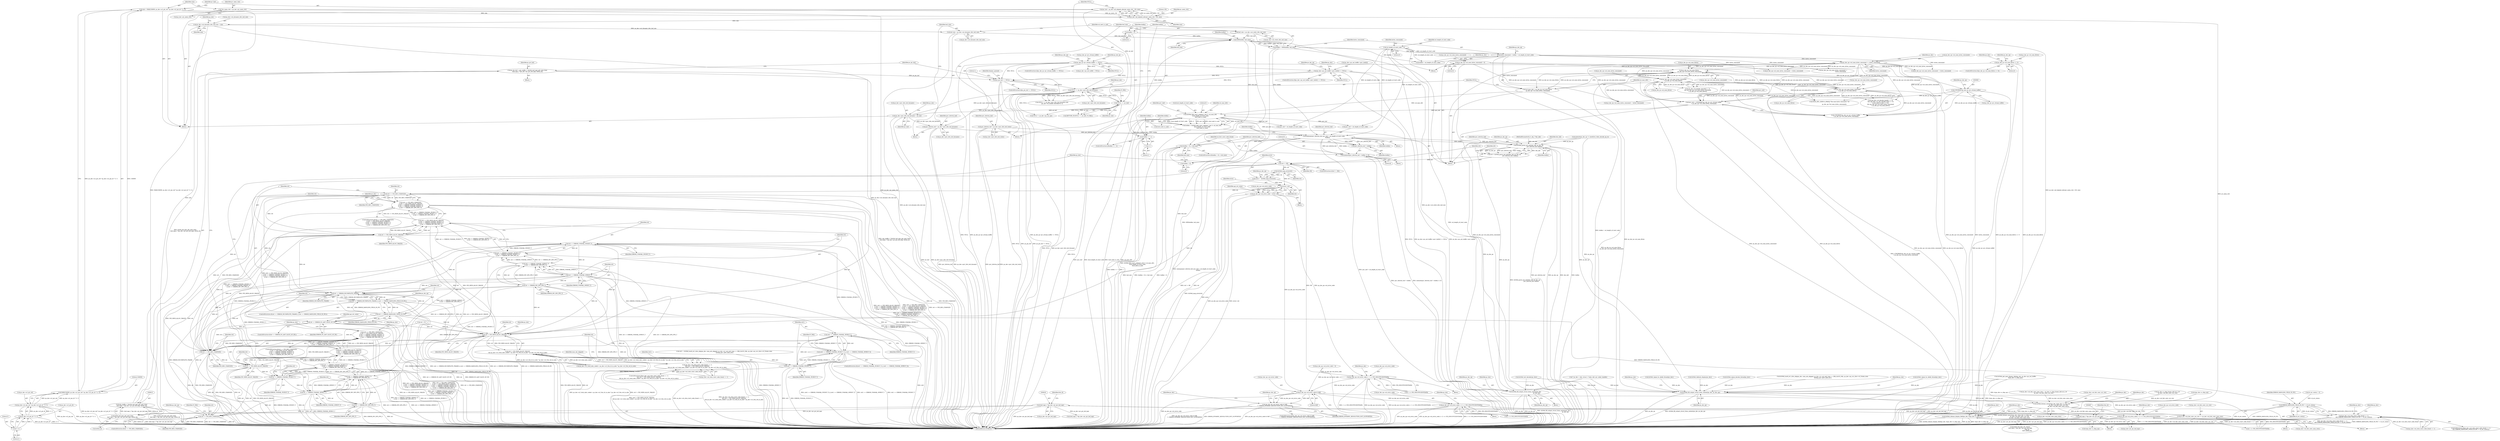 digraph "0_Android_326fe991a4b7971e8aeaf4ac775491dd8abd85bb@API" {
"1001205" [label="(Call,memcpy(pu1_bitstrm_buf, pu1_buf + u4_length_of_start_code,\n                   buflen))"];
"1001060" [label="(Call,pu1_bitstrm_buf = ps_dec->pu1_bits_buf_dynamic)"];
"1001000" [label="(Call,NULL == ps_dec->pu1_bits_buf_dynamic)"];
"1001041" [label="(Call,NULL == pv_buf)"];
"1001034" [label="(Call,pv_buf = ps_dec->pf_aligned_alloc(pv_mem_ctxt, 128, size))"];
"1001036" [label="(Call,ps_dec->pf_aligned_alloc(pv_mem_ctxt, 128, size))"];
"1001014" [label="(Call,*pv_mem_ctxt = ps_dec->pv_mem_ctxt)"];
"1001019" [label="(Call,size = MAX(256000, ps_dec->u2_pic_wd * ps_dec->u2_pic_ht * 3 / 2))"];
"1001021" [label="(Call,MAX(256000, ps_dec->u2_pic_wd * ps_dec->u2_pic_ht * 3 / 2))"];
"1001023" [label="(Call,ps_dec->u2_pic_wd * ps_dec->u2_pic_ht * 3 / 2)"];
"1001027" [label="(Call,ps_dec->u2_pic_ht * 3 / 2)"];
"1001031" [label="(Call,3 / 2)"];
"1000406" [label="(Call,ps_dec->ps_out_buffer->pu1_bufs[i] == NULL)"];
"1000260" [label="(Call,ps_dec_ip->pv_stream_buffer == NULL)"];
"1000623" [label="(Call,ps_pic_buf == NULL)"];
"1000610" [label="(Call,ps_pic_buf = (pic_buffer_t *)ih264_buf_mgr_get_next_free(\n (buf_mgr_t *)ps_dec->pv_pic_buf_mgr, &free_id))"];
"1000612" [label="(Call,(pic_buffer_t *)ih264_buf_mgr_get_next_free(\n (buf_mgr_t *)ps_dec->pv_pic_buf_mgr, &free_id))"];
"1000614" [label="(Call,ih264_buf_mgr_get_next_free(\n (buf_mgr_t *)ps_dec->pv_pic_buf_mgr, &free_id))"];
"1000615" [label="(Call,(buf_mgr_t *)ps_dec->pv_pic_buf_mgr)"];
"1000686" [label="(Call,(buf_mgr_t *)ps_dec->pv_pic_buf_mgr)"];
"1001045" [label="(Call,ps_dec->pu1_bits_buf_dynamic = pv_buf)"];
"1001072" [label="(Call,pu1_bitstrm_buf = ps_dec->pu1_bits_buf_static)"];
"1001087" [label="(Call,ih264d_find_start_code(pu1_buf, 0, u4_max_ofst,\n &u4_length_of_start_code,\n &u4_next_is_aud))"];
"1000978" [label="(Call,pu1_buf = (UWORD8*)ps_dec_ip->pv_stream_buffer\n + ps_dec_op->u4_num_bytes_consumed)"];
"1000981" [label="(Call,(UWORD8*)ps_dec_ip->pv_stream_buffer)"];
"1001113" [label="(Call,ps_dec_op->u4_num_bytes_consumed += bytes_consumed)"];
"1001108" [label="(Call,bytes_consumed = buflen + u4_length_of_start_code)"];
"1001103" [label="(Call,buflen = MIN(buflen, buf_size))"];
"1001105" [label="(Call,MIN(buflen, buf_size))"];
"1001096" [label="(Call,buflen == -1)"];
"1001085" [label="(Call,buflen = ih264d_find_start_code(pu1_buf, 0, u4_max_ofst,\n &u4_length_of_start_code,\n &u4_next_is_aud))"];
"1001098" [label="(Call,-1)"];
"1001100" [label="(Call,buflen = 0)"];
"1001065" [label="(Call,buf_size = ps_dec->u4_dynamic_bits_buf_size)"];
"1001050" [label="(Call,ps_dec->u4_dynamic_bits_buf_size = size)"];
"1001077" [label="(Call,buf_size = ps_dec->u4_static_bits_buf_size)"];
"1000171" [label="(Call,u4_length_of_start_code = 0)"];
"1000991" [label="(Call,ps_dec_ip->u4_num_Bytes\n - ps_dec_op->u4_num_bytes_consumed)"];
"1001430" [label="(Call,ps_dec_op->u4_num_bytes_consumed\n < ps_dec_ip->u4_num_Bytes)"];
"1001455" [label="(Call,ps_dec_op->u4_num_bytes_consumed\n < ps_dec_ip->u4_num_Bytes)"];
"1000281" [label="(Call,ps_dec_ip->u4_num_Bytes <= 0)"];
"1000306" [label="(Call,ps_dec_op->u4_num_bytes_consumed = 0)"];
"1000989" [label="(Call,u4_max_ofst = ps_dec_ip->u4_num_Bytes\n - ps_dec_op->u4_num_bytes_consumed)"];
"1001212" [label="(Call,(buflen + 8) < buf_size)"];
"1001213" [label="(Call,buflen + 8)"];
"1001218" [label="(Call,memset(pu1_bitstrm_buf + buflen, 0, 8))"];
"1001219" [label="(Call,pu1_bitstrm_buf + buflen)"];
"1001291" [label="(Call,ih264d_parse_nal_unit(dec_hdl, ps_dec_op,\n                              pu1_bitstrm_buf, buflen))"];
"1001253" [label="(Call,ih264d_fill_output_struct_from_context(ps_dec,\n                                                           ps_dec_op))"];
"1001289" [label="(Call,ret = ih264d_parse_nal_unit(dec_hdl, ps_dec_op,\n                              pu1_bitstrm_buf, buflen))"];
"1001297" [label="(Call,ret != OK)"];
"1001304" [label="(Call,ih264d_map_error(ret))"];
"1001302" [label="(Call,error =  ih264d_map_error(ret))"];
"1001310" [label="(Call,error | ret)"];
"1001306" [label="(Call,ps_dec_op->u4_error_code = error | ret)"];
"1001239" [label="(Call,ps_dec_op->u4_error_code |= 1 << IVD_INSUFFICIENTDATA)"];
"1001713" [label="(Call,ps_dec_op->u4_error_code & 0xff)"];
"1001712" [label="(Call,(ps_dec_op->u4_error_code & 0xff)\n != ERROR_DYNAMIC_RESOLUTION_NOT_SUPPORTED)"];
"1001745" [label="(Call,ps_dec_op->u4_error_code |= (1 << IVD_INSUFFICIENTDATA))"];
"1001765" [label="(Call,ps_dec_op->u4_error_code |= (1 << IVD_INSUFFICIENTDATA))"];
"1001318" [label="(Call,ret == IVD_RES_CHANGED)"];
"1001317" [label="(Call,(ret == IVD_RES_CHANGED)\n || (ret == IVD_MEM_ALLOC_FAILED)\n || (ret == ERROR_UNAVAIL_PICBUF_T)\n || (ret == ERROR_UNAVAIL_MVBUF_T)\n || (ret == ERROR_INV_SPS_PPS_T))"];
"1001556" [label="(Call,(ret == IVD_RES_CHANGED)\n || (ret == IVD_MEM_ALLOC_FAILED)\n || (ret == ERROR_UNAVAIL_PICBUF_T)\n || (ret == ERROR_UNAVAIL_MVBUF_T)\n || (ret == ERROR_INV_SPS_PPS_T))"];
"1001322" [label="(Call,ret == IVD_MEM_ALLOC_FAILED)"];
"1001321" [label="(Call,(ret == IVD_MEM_ALLOC_FAILED)\n || (ret == ERROR_UNAVAIL_PICBUF_T)\n || (ret == ERROR_UNAVAIL_MVBUF_T)\n || (ret == ERROR_INV_SPS_PPS_T))"];
"1001560" [label="(Call,(ret == IVD_MEM_ALLOC_FAILED)\n || (ret == ERROR_UNAVAIL_PICBUF_T)\n || (ret == ERROR_UNAVAIL_MVBUF_T)\n || (ret == ERROR_INV_SPS_PPS_T))"];
"1001326" [label="(Call,ret == ERROR_UNAVAIL_PICBUF_T)"];
"1001325" [label="(Call,(ret == ERROR_UNAVAIL_PICBUF_T)\n || (ret == ERROR_UNAVAIL_MVBUF_T)\n || (ret == ERROR_INV_SPS_PPS_T))"];
"1001564" [label="(Call,(ret == ERROR_UNAVAIL_PICBUF_T)\n || (ret == ERROR_UNAVAIL_MVBUF_T)\n || (ret == ERROR_INV_SPS_PPS_T))"];
"1001330" [label="(Call,ret == ERROR_UNAVAIL_MVBUF_T)"];
"1001329" [label="(Call,(ret == ERROR_UNAVAIL_MVBUF_T)\n || (ret == ERROR_INV_SPS_PPS_T))"];
"1001568" [label="(Call,(ret == ERROR_UNAVAIL_MVBUF_T)\n || (ret == ERROR_INV_SPS_PPS_T))"];
"1001333" [label="(Call,ret == ERROR_INV_SPS_PPS_T)"];
"1001345" [label="(Call,ret == ERROR_INCOMPLETE_FRAME)"];
"1001344" [label="(Call,(ret == ERROR_INCOMPLETE_FRAME) || (ret == ERROR_DANGLING_FIELD_IN_PIC))"];
"1001348" [label="(Call,ret == ERROR_DANGLING_FIELD_IN_PIC)"];
"1001362" [label="(Call,ret == ERROR_IN_LAST_SLICE_OF_PIC)"];
"1001477" [label="(Call,ret != IVD_MEM_ALLOC_FAILED)"];
"1001476" [label="(Call,(ret != IVD_MEM_ALLOC_FAILED)\n && ps_dec->u2_total_mbs_coded < ps_dec->u2_frm_ht_in_mbs * ps_dec->u2_frm_wd_in_mbs)"];
"1001470" [label="(Call,(ps_dec->u4_slice_start_code_found == 1)\n && (ret != IVD_MEM_ALLOC_FAILED)\n && ps_dec->u2_total_mbs_coded < ps_dec->u2_frm_ht_in_mbs * ps_dec->u2_frm_wd_in_mbs)"];
"1001557" [label="(Call,ret == IVD_RES_CHANGED)"];
"1001561" [label="(Call,ret == IVD_MEM_ALLOC_FAILED)"];
"1001565" [label="(Call,ret == ERROR_UNAVAIL_PICBUF_T)"];
"1001569" [label="(Call,ret == ERROR_UNAVAIL_MVBUF_T)"];
"1001572" [label="(Call,ret == ERROR_INV_SPS_PPS_T)"];
"1001588" [label="(Call,ret == IVD_RES_CHANGED)"];
"1001818" [label="(Call,ERROR_DANGLING_FIELD_IN_PIC != i4_err_status)"];
"1001812" [label="(Call,(ps_dec->u4_slice_start_code_found == 1)\n && (ERROR_DANGLING_FIELD_IN_PIC != i4_err_status))"];
"1001549" [label="(Call,ret1 == ERROR_UNAVAIL_MVBUF_T)"];
"1001545" [label="(Call,(ret1 == ERROR_UNAVAIL_PICBUF_T) || (ret1 == ERROR_UNAVAIL_MVBUF_T))"];
"1001546" [label="(Call,ret1 == ERROR_UNAVAIL_PICBUF_T)"];
"1002027" [label="(Call,ih264d_fill_output_struct_from_context(ps_dec, ps_dec_op))"];
"1002058" [label="(Call,ih264d_format_convert(ps_dec, &(ps_dec->s_disp_op),\n                                  ps_dec->u4_fmt_conv_cur_row,\n                                  ps_dec->u4_fmt_conv_num_rows))"];
"1002070" [label="(Call,ps_dec->u4_fmt_conv_cur_row += ps_dec->u4_fmt_conv_num_rows)"];
"1002077" [label="(Call,ih264d_release_display_field(ps_dec, &(ps_dec->s_disp_op)))"];
"1001375" [label="(Call,ps_dec_op->u4_num_bytes_consumed -= bytes_consumed)"];
"1001335" [label="(Identifier,ERROR_INV_SPS_PPS_T)"];
"1001295" [label="(Identifier,buflen)"];
"1001469" [label="(ControlStructure,if((ps_dec->u4_slice_start_code_found == 1)\n && (ret != IVD_MEM_ALLOC_FAILED)\n && ps_dec->u2_total_mbs_coded < ps_dec->u2_frm_ht_in_mbs * ps_dec->u2_frm_wd_in_mbs))"];
"1001550" [label="(Identifier,ret1)"];
"1001066" [label="(Identifier,buf_size)"];
"1001223" [label="(Literal,8)"];
"1001219" [label="(Call,pu1_bitstrm_buf + buflen)"];
"1001367" [label="(Identifier,api_ret_value)"];
"1001329" [label="(Call,(ret == ERROR_UNAVAIL_MVBUF_T)\n || (ret == ERROR_INV_SPS_PPS_T))"];
"1001712" [label="(Call,(ps_dec_op->u4_error_code & 0xff)\n != ERROR_DYNAMIC_RESOLUTION_NOT_SUPPORTED)"];
"1000281" [label="(Call,ps_dec_ip->u4_num_Bytes <= 0)"];
"1001818" [label="(Call,ERROR_DANGLING_FIELD_IN_PIC != i4_err_status)"];
"1001051" [label="(Call,ps_dec->u4_dynamic_bits_buf_size)"];
"1001322" [label="(Call,ret == IVD_MEM_ALLOC_FAILED)"];
"1000989" [label="(Call,u4_max_ofst = ps_dec_ip->u4_num_Bytes\n - ps_dec_op->u4_num_bytes_consumed)"];
"1002071" [label="(Call,ps_dec->u4_fmt_conv_cur_row)"];
"1001573" [label="(Identifier,ret)"];
"1001813" [label="(Call,ps_dec->u4_slice_start_code_found == 1)"];
"1000418" [label="(Identifier,ps_dec_op)"];
"1001089" [label="(Literal,0)"];
"1001574" [label="(Identifier,ERROR_INV_SPS_PPS_T)"];
"1001717" [label="(Literal,0xff)"];
"1001456" [label="(Call,ps_dec_op->u4_num_bytes_consumed)"];
"1001114" [label="(Call,ps_dec_op->u4_num_bytes_consumed)"];
"1000685" [label="(Call,ih264_buf_mgr_set_status(\n (buf_mgr_t *)ps_dec->pv_pic_buf_mgr,\n                                    free_id,\n                                    BUF_MGR_IO))"];
"1001090" [label="(Identifier,u4_max_ofst)"];
"1002033" [label="(Identifier,ps_dec)"];
"1002077" [label="(Call,ih264d_release_display_field(ps_dec, &(ps_dec->s_disp_op)))"];
"1001038" [label="(Literal,128)"];
"1002045" [label="(Call,ps_dec->u4_fmt_conv_num_rows = ps_dec->s_disp_frame_info.u4_y_ht\n - ps_dec->u4_fmt_conv_cur_row)"];
"1001811" [label="(ControlStructure,if((ps_dec->u4_slice_start_code_found == 1)\n && (ERROR_DANGLING_FIELD_IN_PIC != i4_err_status)))"];
"1000896" [label="(Call,ih264d_init_decoder(ps_dec))"];
"1000979" [label="(Identifier,pu1_buf)"];
"1001545" [label="(Call,(ret1 == ERROR_UNAVAIL_PICBUF_T) || (ret1 == ERROR_UNAVAIL_MVBUF_T))"];
"1001108" [label="(Call,bytes_consumed = buflen + u4_length_of_start_code)"];
"1001106" [label="(Identifier,buflen)"];
"1001034" [label="(Call,pv_buf = ps_dec->pf_aligned_alloc(pv_mem_ctxt, 128, size))"];
"1001213" [label="(Call,buflen + 8)"];
"1001098" [label="(Call,-1)"];
"1000615" [label="(Call,(buf_mgr_t *)ps_dec->pv_pic_buf_mgr)"];
"1000161" [label="(Call,i4_err_status = 0)"];
"1001434" [label="(Call,ps_dec_ip->u4_num_Bytes)"];
"1001549" [label="(Call,ret1 == ERROR_UNAVAIL_MVBUF_T)"];
"1000282" [label="(Call,ps_dec_ip->u4_num_Bytes)"];
"1001708" [label="(Call,ih264d_signal_bs_deblk_thread(ps_dec))"];
"1001290" [label="(Identifier,ret)"];
"1000622" [label="(ControlStructure,if(ps_pic_buf == NULL))"];
"1002078" [label="(Identifier,ps_dec)"];
"1001346" [label="(Identifier,ret)"];
"1001812" [label="(Call,(ps_dec->u4_slice_start_code_found == 1)\n && (ERROR_DANGLING_FIELD_IN_PIC != i4_err_status))"];
"1001095" [label="(ControlStructure,if(buflen == -1))"];
"1001107" [label="(Identifier,buf_size)"];
"1001325" [label="(Call,(ret == ERROR_UNAVAIL_PICBUF_T)\n || (ret == ERROR_UNAVAIL_MVBUF_T)\n || (ret == ERROR_INV_SPS_PPS_T))"];
"1001253" [label="(Call,ih264d_fill_output_struct_from_context(ps_dec,\n                                                           ps_dec_op))"];
"1001570" [label="(Identifier,ret)"];
"1002064" [label="(Call,ps_dec->u4_fmt_conv_cur_row)"];
"1001225" [label="(Identifier,u4_first_start_code_found)"];
"1000610" [label="(Call,ps_pic_buf = (pic_buffer_t *)ih264_buf_mgr_get_next_free(\n (buf_mgr_t *)ps_dec->pv_pic_buf_mgr, &free_id))"];
"1000987" [label="(Identifier,ps_dec_op)"];
"1001028" [label="(Call,ps_dec->u2_pic_ht)"];
"1000976" [label="(Block,)"];
"1001592" [label="(Call,ps_dec_op->u4_num_bytes_consumed -= bytes_consumed)"];
"1000259" [label="(ControlStructure,if(ps_dec_ip->pv_stream_buffer == NULL))"];
"1001556" [label="(Call,(ret == IVD_RES_CHANGED)\n || (ret == IVD_MEM_ALLOC_FAILED)\n || (ret == ERROR_UNAVAIL_PICBUF_T)\n || (ret == ERROR_UNAVAIL_MVBUF_T)\n || (ret == ERROR_INV_SPS_PPS_T))"];
"1000307" [label="(Call,ps_dec_op->u4_num_bytes_consumed)"];
"1000623" [label="(Call,ps_pic_buf == NULL)"];
"1001040" [label="(Call,RETURN_IF((NULL == pv_buf), IV_FAIL))"];
"1001022" [label="(Literal,256000)"];
"1000678" [label="(Literal,1)"];
"1001333" [label="(Call,ret == ERROR_INV_SPS_PPS_T)"];
"1000310" [label="(Literal,0)"];
"1001863" [label="(Call,ih264d_deblock_display(ps_dec))"];
"1001088" [label="(Identifier,pu1_buf)"];
"1002079" [label="(Call,&(ps_dec->s_disp_op))"];
"1000311" [label="(Call,ps_dec->ps_out_buffer = NULL)"];
"1001328" [label="(Identifier,ERROR_UNAVAIL_PICBUF_T)"];
"1001588" [label="(Call,ret == IVD_RES_CHANGED)"];
"1001057" [label="(Identifier,ps_dec)"];
"1001343" [label="(ControlStructure,if((ret == ERROR_INCOMPLETE_FRAME) || (ret == ERROR_DANGLING_FIELD_IN_PIC)))"];
"1001039" [label="(Identifier,size)"];
"1001217" [label="(Block,)"];
"1000991" [label="(Call,ps_dec_ip->u4_num_Bytes\n - ps_dec_op->u4_num_bytes_consumed)"];
"1001562" [label="(Identifier,ret)"];
"1001598" [label="(Identifier,IV_FAIL)"];
"1001085" [label="(Call,buflen = ih264d_find_start_code(pu1_buf, 0, u4_max_ofst,\n &u4_length_of_start_code,\n &u4_next_is_aud))"];
"1001577" [label="(Identifier,ps_dec)"];
"1001077" [label="(Call,buf_size = ps_dec->u4_static_bits_buf_size)"];
"1001431" [label="(Call,ps_dec_op->u4_num_bytes_consumed)"];
"1001330" [label="(Call,ret == ERROR_UNAVAIL_MVBUF_T)"];
"1001439" [label="(Call,((ps_dec->i4_decode_header == 0)\n && ((ps_dec->u1_pic_decode_done == 0)\n || (u4_next_is_aud == 1)))\n && (ps_dec_op->u4_num_bytes_consumed\n < ps_dec_ip->u4_num_Bytes))"];
"1001345" [label="(Call,ret == ERROR_INCOMPLETE_FRAME)"];
"1001349" [label="(Identifier,ret)"];
"1001324" [label="(Identifier,IVD_MEM_ALLOC_FAILED)"];
"1001558" [label="(Identifier,ret)"];
"1001361" [label="(ControlStructure,if(ret == ERROR_IN_LAST_SLICE_OF_PIC))"];
"1001567" [label="(Identifier,ERROR_UNAVAIL_PICBUF_T)"];
"1001115" [label="(Identifier,ps_dec_op)"];
"1000260" [label="(Call,ps_dec_ip->pv_stream_buffer == NULL)"];
"1001471" [label="(Call,ps_dec->u4_slice_start_code_found == 1)"];
"1001049" [label="(Identifier,pv_buf)"];
"1001078" [label="(Identifier,buf_size)"];
"1001086" [label="(Identifier,buflen)"];
"1001820" [label="(Identifier,i4_err_status)"];
"1001298" [label="(Identifier,ret)"];
"1001220" [label="(Identifier,pu1_bitstrm_buf)"];
"1001042" [label="(Identifier,NULL)"];
"1001722" [label="(Identifier,ps_dec_op)"];
"1001311" [label="(Identifier,error)"];
"1002074" [label="(Call,ps_dec->u4_fmt_conv_num_rows)"];
"1001561" [label="(Call,ret == IVD_MEM_ALLOC_FAILED)"];
"1000153" [label="(Call,* ps_dec = (dec_struct_t *)(dec_hdl->pv_codec_handle))"];
"1001372" [label="(Identifier,ps_dec)"];
"1001424" [label="(Call,(ps_dec->i4_header_decoded != 3)\n && (ps_dec_op->u4_num_bytes_consumed\n < ps_dec_ip->u4_num_Bytes))"];
"1001745" [label="(Call,ps_dec_op->u4_error_code |= (1 << IVD_INSUFFICIENTDATA))"];
"1001000" [label="(Call,NULL == ps_dec->pu1_bits_buf_dynamic)"];
"1001571" [label="(Identifier,ERROR_UNAVAIL_MVBUF_T)"];
"1001113" [label="(Call,ps_dec_op->u4_num_bytes_consumed += bytes_consumed)"];
"1001307" [label="(Call,ps_dec_op->u4_error_code)"];
"1001334" [label="(Identifier,ret)"];
"1000172" [label="(Identifier,u4_length_of_start_code)"];
"1000686" [label="(Call,(buf_mgr_t *)ps_dec->pv_pic_buf_mgr)"];
"1001319" [label="(Identifier,ret)"];
"1000999" [label="(Call,(NULL == ps_dec->pu1_bits_buf_dynamic) &&\n (ps_dec->i4_header_decoded & 1))"];
"1000608" [label="(Block,)"];
"1001083" [label="(Identifier,u4_next_is_aud)"];
"1001079" [label="(Call,ps_dec->u4_static_bits_buf_size)"];
"1001321" [label="(Call,(ret == IVD_MEM_ALLOC_FAILED)\n || (ret == ERROR_UNAVAIL_PICBUF_T)\n || (ret == ERROR_UNAVAIL_MVBUF_T)\n || (ret == ERROR_INV_SPS_PPS_T))"];
"1001050" [label="(Call,ps_dec->u4_dynamic_bits_buf_size = size)"];
"1002147" [label="(MethodReturn,WORD32)"];
"1001087" [label="(Call,ih264d_find_start_code(pu1_buf, 0, u4_max_ofst,\n &u4_length_of_start_code,\n &u4_next_is_aud))"];
"1001060" [label="(Call,pu1_bitstrm_buf = ps_dec->pu1_bits_buf_dynamic)"];
"1001323" [label="(Identifier,ret)"];
"1001045" [label="(Call,ps_dec->pu1_bits_buf_dynamic = pv_buf)"];
"1001218" [label="(Call,memset(pu1_bitstrm_buf + buflen, 0, 8))"];
"1001560" [label="(Call,(ret == IVD_MEM_ALLOC_FAILED)\n || (ret == ERROR_UNAVAIL_PICBUF_T)\n || (ret == ERROR_UNAVAIL_MVBUF_T)\n || (ret == ERROR_INV_SPS_PPS_T))"];
"1001016" [label="(Call,ps_dec->pv_mem_ctxt)"];
"1001741" [label="(Identifier,ps_dec)"];
"1001744" [label="(Block,)"];
"1001221" [label="(Identifier,buflen)"];
"1001479" [label="(Identifier,IVD_MEM_ALLOC_FAILED)"];
"1000264" [label="(Identifier,NULL)"];
"1001293" [label="(Identifier,ps_dec_op)"];
"1001233" [label="(Block,)"];
"1001312" [label="(Identifier,ret)"];
"1001131" [label="(Call,pu1_buf + u4_length_of_start_code)"];
"1000981" [label="(Call,(UWORD8*)ps_dec_ip->pv_stream_buffer)"];
"1000268" [label="(Identifier,ps_dec_op)"];
"1001104" [label="(Identifier,buflen)"];
"1001557" [label="(Call,ret == IVD_RES_CHANGED)"];
"1001109" [label="(Identifier,bytes_consumed)"];
"1001564" [label="(Call,(ret == ERROR_UNAVAIL_PICBUF_T)\n || (ret == ERROR_UNAVAIL_MVBUF_T)\n || (ret == ERROR_INV_SPS_PPS_T))"];
"1001765" [label="(Call,ps_dec_op->u4_error_code |= (1 << IVD_INSUFFICIENTDATA))"];
"1001105" [label="(Call,MIN(buflen, buf_size))"];
"1001073" [label="(Identifier,pu1_bitstrm_buf)"];
"1001308" [label="(Identifier,ps_dec_op)"];
"1000691" [label="(Identifier,free_id)"];
"1001035" [label="(Identifier,pv_buf)"];
"1001021" [label="(Call,MAX(256000, ps_dec->u2_pic_wd * ps_dec->u2_pic_ht * 3 / 2))"];
"1001249" [label="(Identifier,ps_dec)"];
"1001470" [label="(Call,(ps_dec->u4_slice_start_code_found == 1)\n && (ret != IVD_MEM_ALLOC_FAILED)\n && ps_dec->u2_total_mbs_coded < ps_dec->u2_frm_ht_in_mbs * ps_dec->u2_frm_wd_in_mbs)"];
"1002070" [label="(Call,ps_dec->u4_fmt_conv_cur_row += ps_dec->u4_fmt_conv_num_rows)"];
"1000148" [label="(MethodParameterIn,iv_obj_t *dec_hdl)"];
"1001563" [label="(Identifier,IVD_MEM_ALLOC_FAILED)"];
"1001459" [label="(Call,ps_dec_ip->u4_num_Bytes)"];
"1001067" [label="(Call,ps_dec->u4_dynamic_bits_buf_size)"];
"1000227" [label="(Call,memset(ps_dec_op, 0, sizeof(ivd_video_decode_op_t)))"];
"1001204" [label="(Block,)"];
"1001320" [label="(Identifier,IVD_RES_CHANGED)"];
"1001027" [label="(Call,ps_dec->u2_pic_ht * 3 / 2)"];
"1001362" [label="(Call,ret == ERROR_IN_LAST_SLICE_OF_PIC)"];
"1001350" [label="(Identifier,ERROR_DANGLING_FIELD_IN_PIC)"];
"1001258" [label="(Identifier,ps_dec_op)"];
"1000696" [label="(Call,(buf_mgr_t *)ps_dec->pv_pic_buf_mgr)"];
"1001364" [label="(Identifier,ERROR_IN_LAST_SLICE_OF_PIC)"];
"1000620" [label="(Call,&free_id)"];
"1001711" [label="(ControlStructure,if((ps_dec_op->u4_error_code & 0xff)\n != ERROR_DYNAMIC_RESOLUTION_NOT_SUPPORTED))"];
"1001332" [label="(Identifier,ERROR_UNAVAIL_MVBUF_T)"];
"1001352" [label="(Call,ps_dec_op->u4_num_bytes_consumed -= bytes_consumed)"];
"1001297" [label="(Call,ret != OK)"];
"1001243" [label="(Call,1 << IVD_INSUFFICIENTDATA)"];
"1001589" [label="(Identifier,ret)"];
"1002058" [label="(Call,ih264d_format_convert(ps_dec, &(ps_dec->s_disp_op),\n                                  ps_dec->u4_fmt_conv_cur_row,\n                                  ps_dec->u4_fmt_conv_num_rows))"];
"1000617" [label="(Call,ps_dec->pv_pic_buf_mgr)"];
"1000614" [label="(Call,ih264_buf_mgr_get_next_free(\n (buf_mgr_t *)ps_dec->pv_pic_buf_mgr, &free_id))"];
"1001099" [label="(Literal,1)"];
"1000285" [label="(Literal,0)"];
"1001554" [label="(Identifier,IV_FAIL)"];
"1001292" [label="(Identifier,dec_hdl)"];
"1001291" [label="(Call,ih264d_parse_nal_unit(dec_hdl, ps_dec_op,\n                              pu1_bitstrm_buf, buflen))"];
"1001103" [label="(Call,buflen = MIN(buflen, buf_size))"];
"1001749" [label="(Call,1 << IVD_INSUFFICIENTDATA)"];
"1001074" [label="(Call,ps_dec->pu1_bits_buf_static)"];
"1002029" [label="(Identifier,ps_dec_op)"];
"1001482" [label="(Identifier,ps_dec)"];
"1001569" [label="(Call,ret == ERROR_UNAVAIL_MVBUF_T)"];
"1001478" [label="(Identifier,ret)"];
"1001302" [label="(Call,error =  ih264d_map_error(ret))"];
"1001999" [label="(Call,ih264d_get_next_display_field(ps_dec, ps_dec->ps_out_buffer,\n &(ps_dec->s_disp_op)))"];
"1000435" [label="(Identifier,ps_dec)"];
"1001117" [label="(Identifier,bytes_consumed)"];
"1002072" [label="(Identifier,ps_dec)"];
"1001019" [label="(Call,size = MAX(256000, ps_dec->u2_pic_wd * ps_dec->u2_pic_ht * 3 / 2))"];
"1001033" [label="(Literal,2)"];
"1001714" [label="(Call,ps_dec_op->u4_error_code)"];
"1001565" [label="(Call,ret == ERROR_UNAVAIL_PICBUF_T)"];
"1001014" [label="(Call,*pv_mem_ctxt = ps_dec->pv_mem_ctxt)"];
"1001347" [label="(Identifier,ERROR_INCOMPLETE_FRAME)"];
"1001314" [label="(Identifier,api_ret_value)"];
"1001568" [label="(Call,(ret == ERROR_UNAVAIL_MVBUF_T)\n || (ret == ERROR_INV_SPS_PPS_T))"];
"1001211" [label="(ControlStructure,if((buflen + 8) < buf_size))"];
"1001559" [label="(Identifier,IVD_RES_CHANGED)"];
"1000624" [label="(Identifier,ps_pic_buf)"];
"1001110" [label="(Call,buflen + u4_length_of_start_code)"];
"1001072" [label="(Call,pu1_bitstrm_buf = ps_dec->pu1_bits_buf_static)"];
"1001156" [label="(Call,ps_dec_op->u4_num_bytes_consumed -=\n                                        bytes_consumed)"];
"1001476" [label="(Call,(ret != IVD_MEM_ALLOC_FAILED)\n && ps_dec->u2_total_mbs_coded < ps_dec->u2_frm_ht_in_mbs * ps_dec->u2_frm_wd_in_mbs)"];
"1001096" [label="(Call,buflen == -1)"];
"1000261" [label="(Call,ps_dec_ip->pv_stream_buffer)"];
"1001043" [label="(Identifier,pv_buf)"];
"1002027" [label="(Call,ih264d_fill_output_struct_from_context(ps_dec, ps_dec_op))"];
"1002067" [label="(Call,ps_dec->u4_fmt_conv_num_rows)"];
"1001065" [label="(Call,buf_size = ps_dec->u4_dynamic_bits_buf_size)"];
"1001547" [label="(Identifier,ret1)"];
"1000173" [label="(Literal,0)"];
"1001981" [label="(Identifier,ps_dec)"];
"1001054" [label="(Identifier,size)"];
"1000992" [label="(Call,ps_dec_ip->u4_num_Bytes)"];
"1001210" [label="(Identifier,buflen)"];
"1001216" [label="(Identifier,buf_size)"];
"1001331" [label="(Identifier,ret)"];
"1002044" [label="(Block,)"];
"1000414" [label="(Identifier,NULL)"];
"1001477" [label="(Call,ret != IVD_MEM_ALLOC_FAILED)"];
"1001052" [label="(Identifier,ps_dec)"];
"1001289" [label="(Call,ret = ih264d_parse_nal_unit(dec_hdl, ps_dec_op,\n                              pu1_bitstrm_buf, buflen))"];
"1001007" [label="(Identifier,ps_dec)"];
"1000303" [label="(Identifier,ps_dec)"];
"1001548" [label="(Identifier,ERROR_UNAVAIL_PICBUF_T)"];
"1002059" [label="(Identifier,ps_dec)"];
"1001590" [label="(Identifier,IVD_RES_CHANGED)"];
"1001455" [label="(Call,ps_dec_op->u4_num_bytes_consumed\n < ps_dec_ip->u4_num_Bytes)"];
"1000171" [label="(Call,u4_length_of_start_code = 0)"];
"1001254" [label="(Identifier,ps_dec)"];
"1000630" [label="(Identifier,display_queued)"];
"1000151" [label="(Block,)"];
"1001205" [label="(Call,memcpy(pu1_bitstrm_buf, pu1_buf + u4_length_of_start_code,\n                   buflen))"];
"1001061" [label="(Identifier,pu1_bitstrm_buf)"];
"1001305" [label="(Identifier,ret)"];
"1001766" [label="(Call,ps_dec_op->u4_error_code)"];
"1001212" [label="(Call,(buflen + 8) < buf_size)"];
"1001304" [label="(Call,ih264d_map_error(ret))"];
"1002140" [label="(Call,H264_DEC_DEBUG_PRINT(\"The num bytes consumed: %d\n\",\n                         ps_dec_op->u4_num_bytes_consumed))"];
"1001071" [label="(Block,)"];
"1000995" [label="(Call,ps_dec_op->u4_num_bytes_consumed)"];
"1001031" [label="(Call,3 / 2)"];
"1001774" [label="(Identifier,ps_dec)"];
"1001102" [label="(Literal,0)"];
"1001239" [label="(Call,ps_dec_op->u4_error_code |= 1 << IVD_INSUFFICIENTDATA)"];
"1001764" [label="(Block,)"];
"1001222" [label="(Literal,0)"];
"1001354" [label="(Identifier,ps_dec_op)"];
"1001101" [label="(Identifier,buflen)"];
"1001326" [label="(Call,ret == ERROR_UNAVAIL_PICBUF_T)"];
"1000289" [label="(Identifier,ps_dec_op)"];
"1000405" [label="(ControlStructure,if(ps_dec->ps_out_buffer->pu1_bufs[i] == NULL))"];
"1001046" [label="(Call,ps_dec->pu1_bits_buf_dynamic)"];
"1001059" [label="(Block,)"];
"1001317" [label="(Call,(ret == IVD_RES_CHANGED)\n || (ret == IVD_MEM_ALLOC_FAILED)\n || (ret == ERROR_UNAVAIL_PICBUF_T)\n || (ret == ERROR_UNAVAIL_MVBUF_T)\n || (ret == ERROR_INV_SPS_PPS_T))"];
"1001206" [label="(Identifier,pu1_bitstrm_buf)"];
"1002105" [label="(Call,NULL != ps_dec->ps_cur_sps)"];
"1001699" [label="(Call,ih264d_signal_decode_thread(ps_dec))"];
"1001497" [label="(Identifier,num_mb_skipped)"];
"1001987" [label="(Block,)"];
"1001010" [label="(Block,)"];
"1000980" [label="(Call,(UWORD8*)ps_dec_ip->pv_stream_buffer\n + ps_dec_op->u4_num_bytes_consumed)"];
"1000990" [label="(Identifier,u4_max_ofst)"];
"1001296" [label="(ControlStructure,if(ret != OK))"];
"1000188" [label="(Call,ret = 0)"];
"1001587" [label="(ControlStructure,if(ret == IVD_RES_CHANGED))"];
"1001100" [label="(Call,buflen = 0)"];
"1001215" [label="(Literal,8)"];
"1001299" [label="(Identifier,OK)"];
"1001097" [label="(Identifier,buflen)"];
"1000407" [label="(Call,ps_dec->ps_out_buffer->pu1_bufs[i])"];
"1000283" [label="(Identifier,ps_dec_ip)"];
"1001318" [label="(Call,ret == IVD_RES_CHANGED)"];
"1001528" [label="(Call,ih264d_mark_err_slice_skip(ps_dec, num_mb_skipped, ps_dec->u1_nal_unit_type == IDR_SLICE_NAL, ps_dec->ps_cur_slice->u2_frame_num,\n &temp_poc, prev_slice_err))"];
"1001091" [label="(Call,&u4_length_of_start_code)"];
"1001062" [label="(Call,ps_dec->pu1_bits_buf_dynamic)"];
"1001544" [label="(ControlStructure,if((ret1 == ERROR_UNAVAIL_PICBUF_T) || (ret1 == ERROR_UNAVAIL_MVBUF_T)))"];
"1000612" [label="(Call,(pic_buffer_t *)ih264_buf_mgr_get_next_free(\n (buf_mgr_t *)ps_dec->pv_pic_buf_mgr, &free_id))"];
"1001546" [label="(Call,ret1 == ERROR_UNAVAIL_PICBUF_T)"];
"1001756" [label="(Identifier,ps_dec)"];
"1001214" [label="(Identifier,buflen)"];
"1001041" [label="(Call,NULL == pv_buf)"];
"1000476" [label="(Call,ps_dec_op->u4_error_code = 0)"];
"1001601" [label="(Identifier,ps_dec)"];
"1001348" [label="(Call,ret == ERROR_DANGLING_FIELD_IN_PIC)"];
"1001303" [label="(Identifier,error)"];
"1001124" [label="(Identifier,ps_dec)"];
"1001555" [label="(ControlStructure,if((ret == IVD_RES_CHANGED)\n || (ret == IVD_MEM_ALLOC_FAILED)\n || (ret == ERROR_UNAVAIL_PICBUF_T)\n || (ret == ERROR_UNAVAIL_MVBUF_T)\n || (ret == ERROR_INV_SPS_PPS_T)))"];
"1001002" [label="(Call,ps_dec->pu1_bits_buf_dynamic)"];
"1001551" [label="(Identifier,ERROR_UNAVAIL_MVBUF_T)"];
"1000983" [label="(Call,ps_dec_ip->pv_stream_buffer)"];
"1001252" [label="(Block,)"];
"1001310" [label="(Call,error | ret)"];
"1001023" [label="(Call,ps_dec->u2_pic_wd * ps_dec->u2_pic_ht * 3 / 2)"];
"1001327" [label="(Identifier,ret)"];
"1002049" [label="(Call,ps_dec->s_disp_frame_info.u4_y_ht\n - ps_dec->u4_fmt_conv_cur_row)"];
"1001718" [label="(Identifier,ERROR_DYNAMIC_RESOLUTION_NOT_SUPPORTED)"];
"1001480" [label="(Call,ps_dec->u2_total_mbs_coded < ps_dec->u2_frm_ht_in_mbs * ps_dec->u2_frm_wd_in_mbs)"];
"1001769" [label="(Call,1 << IVD_INSUFFICIENTDATA)"];
"1002028" [label="(Identifier,ps_dec)"];
"1001036" [label="(Call,ps_dec->pf_aligned_alloc(pv_mem_ctxt, 128, size))"];
"1001572" [label="(Call,ret == ERROR_INV_SPS_PPS_T)"];
"1001020" [label="(Identifier,size)"];
"1001037" [label="(Identifier,pv_mem_ctxt)"];
"1001985" [label="(Call,ih264d_signal_bs_deblk_thread(ps_dec))"];
"1001746" [label="(Call,ps_dec_op->u4_error_code)"];
"1001001" [label="(Identifier,NULL)"];
"1001240" [label="(Call,ps_dec_op->u4_error_code)"];
"1000406" [label="(Call,ps_dec->ps_out_buffer->pu1_bufs[i] == NULL)"];
"1001207" [label="(Call,pu1_buf + u4_length_of_start_code)"];
"1001594" [label="(Identifier,ps_dec_op)"];
"1001430" [label="(Call,ps_dec_op->u4_num_bytes_consumed\n < ps_dec_ip->u4_num_Bytes)"];
"1001566" [label="(Identifier,ret)"];
"1001032" [label="(Literal,3)"];
"1000978" [label="(Call,pu1_buf = (UWORD8*)ps_dec_ip->pv_stream_buffer\n + ps_dec_op->u4_num_bytes_consumed)"];
"1000280" [label="(ControlStructure,if(ps_dec_ip->u4_num_Bytes <= 0))"];
"1001306" [label="(Call,ps_dec_op->u4_error_code = error | ret)"];
"1000313" [label="(Identifier,ps_dec)"];
"1001300" [label="(Block,)"];
"1000621" [label="(Identifier,free_id)"];
"1001339" [label="(Identifier,ps_dec)"];
"1001316" [label="(ControlStructure,if((ret == IVD_RES_CHANGED)\n || (ret == IVD_MEM_ALLOC_FAILED)\n || (ret == ERROR_UNAVAIL_PICBUF_T)\n || (ret == ERROR_UNAVAIL_MVBUF_T)\n || (ret == ERROR_INV_SPS_PPS_T)))"];
"1001363" [label="(Identifier,ret)"];
"1001024" [label="(Call,ps_dec->u2_pic_wd)"];
"1001255" [label="(Identifier,ps_dec_op)"];
"1001344" [label="(Call,(ret == ERROR_INCOMPLETE_FRAME) || (ret == ERROR_DANGLING_FIELD_IN_PIC))"];
"1001825" [label="(Identifier,ps_dec)"];
"1000306" [label="(Call,ps_dec_op->u4_num_bytes_consumed = 0)"];
"1000176" [label="(Identifier,bytes_consumed)"];
"1001713" [label="(Call,ps_dec_op->u4_error_code & 0xff)"];
"1000611" [label="(Identifier,ps_pic_buf)"];
"1000625" [label="(Identifier,NULL)"];
"1001526" [label="(Call,ret1 = ih264d_mark_err_slice_skip(ps_dec, num_mb_skipped, ps_dec->u1_nal_unit_type == IDR_SLICE_NAL, ps_dec->ps_cur_slice->u2_frame_num,\n &temp_poc, prev_slice_err))"];
"1001015" [label="(Identifier,pv_mem_ctxt)"];
"1002087" [label="(Identifier,ps_dec)"];
"1001294" [label="(Identifier,pu1_bitstrm_buf)"];
"1002060" [label="(Call,&(ps_dec->s_disp_op))"];
"1001044" [label="(Identifier,IV_FAIL)"];
"1001093" [label="(Call,&u4_next_is_aud)"];
"1000688" [label="(Call,ps_dec->pv_pic_buf_mgr)"];
"1001819" [label="(Identifier,ERROR_DANGLING_FIELD_IN_PIC)"];
"1001205" -> "1001204"  [label="AST: "];
"1001205" -> "1001210"  [label="CFG: "];
"1001206" -> "1001205"  [label="AST: "];
"1001207" -> "1001205"  [label="AST: "];
"1001210" -> "1001205"  [label="AST: "];
"1001214" -> "1001205"  [label="CFG: "];
"1001205" -> "1002147"  [label="DDG: memcpy(pu1_bitstrm_buf, pu1_buf + u4_length_of_start_code,\n                   buflen)"];
"1001205" -> "1002147"  [label="DDG: pu1_buf + u4_length_of_start_code"];
"1001060" -> "1001205"  [label="DDG: pu1_bitstrm_buf"];
"1001072" -> "1001205"  [label="DDG: pu1_bitstrm_buf"];
"1001087" -> "1001205"  [label="DDG: pu1_buf"];
"1000171" -> "1001205"  [label="DDG: u4_length_of_start_code"];
"1001103" -> "1001205"  [label="DDG: buflen"];
"1001205" -> "1001212"  [label="DDG: buflen"];
"1001205" -> "1001213"  [label="DDG: buflen"];
"1001205" -> "1001218"  [label="DDG: pu1_bitstrm_buf"];
"1001205" -> "1001218"  [label="DDG: buflen"];
"1001205" -> "1001219"  [label="DDG: pu1_bitstrm_buf"];
"1001205" -> "1001219"  [label="DDG: buflen"];
"1001205" -> "1001291"  [label="DDG: pu1_bitstrm_buf"];
"1001205" -> "1001291"  [label="DDG: buflen"];
"1001060" -> "1001059"  [label="AST: "];
"1001060" -> "1001062"  [label="CFG: "];
"1001061" -> "1001060"  [label="AST: "];
"1001062" -> "1001060"  [label="AST: "];
"1001066" -> "1001060"  [label="CFG: "];
"1001060" -> "1002147"  [label="DDG: ps_dec->pu1_bits_buf_dynamic"];
"1001060" -> "1002147"  [label="DDG: pu1_bitstrm_buf"];
"1001000" -> "1001060"  [label="DDG: ps_dec->pu1_bits_buf_dynamic"];
"1001045" -> "1001060"  [label="DDG: ps_dec->pu1_bits_buf_dynamic"];
"1001000" -> "1000999"  [label="AST: "];
"1001000" -> "1001002"  [label="CFG: "];
"1001001" -> "1001000"  [label="AST: "];
"1001002" -> "1001000"  [label="AST: "];
"1001007" -> "1001000"  [label="CFG: "];
"1000999" -> "1001000"  [label="CFG: "];
"1001000" -> "1002147"  [label="DDG: NULL"];
"1001000" -> "1002147"  [label="DDG: ps_dec->pu1_bits_buf_dynamic"];
"1001000" -> "1000999"  [label="DDG: NULL"];
"1001000" -> "1000999"  [label="DDG: ps_dec->pu1_bits_buf_dynamic"];
"1001041" -> "1001000"  [label="DDG: NULL"];
"1000406" -> "1001000"  [label="DDG: NULL"];
"1000623" -> "1001000"  [label="DDG: NULL"];
"1000260" -> "1001000"  [label="DDG: NULL"];
"1001045" -> "1001000"  [label="DDG: ps_dec->pu1_bits_buf_dynamic"];
"1001000" -> "1001041"  [label="DDG: NULL"];
"1001000" -> "1002105"  [label="DDG: NULL"];
"1001041" -> "1001040"  [label="AST: "];
"1001041" -> "1001043"  [label="CFG: "];
"1001042" -> "1001041"  [label="AST: "];
"1001043" -> "1001041"  [label="AST: "];
"1001044" -> "1001041"  [label="CFG: "];
"1001041" -> "1002147"  [label="DDG: NULL"];
"1001041" -> "1001040"  [label="DDG: NULL"];
"1001041" -> "1001040"  [label="DDG: pv_buf"];
"1001034" -> "1001041"  [label="DDG: pv_buf"];
"1001041" -> "1001045"  [label="DDG: pv_buf"];
"1001041" -> "1002105"  [label="DDG: NULL"];
"1001034" -> "1001010"  [label="AST: "];
"1001034" -> "1001036"  [label="CFG: "];
"1001035" -> "1001034"  [label="AST: "];
"1001036" -> "1001034"  [label="AST: "];
"1001042" -> "1001034"  [label="CFG: "];
"1001034" -> "1002147"  [label="DDG: ps_dec->pf_aligned_alloc(pv_mem_ctxt, 128, size)"];
"1001036" -> "1001034"  [label="DDG: pv_mem_ctxt"];
"1001036" -> "1001034"  [label="DDG: 128"];
"1001036" -> "1001034"  [label="DDG: size"];
"1001036" -> "1001039"  [label="CFG: "];
"1001037" -> "1001036"  [label="AST: "];
"1001038" -> "1001036"  [label="AST: "];
"1001039" -> "1001036"  [label="AST: "];
"1001036" -> "1002147"  [label="DDG: pv_mem_ctxt"];
"1001014" -> "1001036"  [label="DDG: pv_mem_ctxt"];
"1001019" -> "1001036"  [label="DDG: size"];
"1001036" -> "1001050"  [label="DDG: size"];
"1001014" -> "1001010"  [label="AST: "];
"1001014" -> "1001016"  [label="CFG: "];
"1001015" -> "1001014"  [label="AST: "];
"1001016" -> "1001014"  [label="AST: "];
"1001020" -> "1001014"  [label="CFG: "];
"1001014" -> "1002147"  [label="DDG: ps_dec->pv_mem_ctxt"];
"1001019" -> "1001010"  [label="AST: "];
"1001019" -> "1001021"  [label="CFG: "];
"1001020" -> "1001019"  [label="AST: "];
"1001021" -> "1001019"  [label="AST: "];
"1001035" -> "1001019"  [label="CFG: "];
"1001019" -> "1002147"  [label="DDG: MAX(256000, ps_dec->u2_pic_wd * ps_dec->u2_pic_ht * 3 / 2)"];
"1001021" -> "1001019"  [label="DDG: 256000"];
"1001021" -> "1001019"  [label="DDG: ps_dec->u2_pic_wd * ps_dec->u2_pic_ht * 3 / 2"];
"1001021" -> "1001023"  [label="CFG: "];
"1001022" -> "1001021"  [label="AST: "];
"1001023" -> "1001021"  [label="AST: "];
"1001021" -> "1002147"  [label="DDG: ps_dec->u2_pic_wd * ps_dec->u2_pic_ht * 3 / 2"];
"1001023" -> "1001021"  [label="DDG: ps_dec->u2_pic_wd"];
"1001023" -> "1001021"  [label="DDG: ps_dec->u2_pic_ht * 3 / 2"];
"1001023" -> "1001027"  [label="CFG: "];
"1001024" -> "1001023"  [label="AST: "];
"1001027" -> "1001023"  [label="AST: "];
"1001023" -> "1002147"  [label="DDG: ps_dec->u2_pic_wd"];
"1001023" -> "1002147"  [label="DDG: ps_dec->u2_pic_ht * 3 / 2"];
"1001027" -> "1001023"  [label="DDG: ps_dec->u2_pic_ht"];
"1001027" -> "1001023"  [label="DDG: 3 / 2"];
"1001027" -> "1001031"  [label="CFG: "];
"1001028" -> "1001027"  [label="AST: "];
"1001031" -> "1001027"  [label="AST: "];
"1001027" -> "1002147"  [label="DDG: ps_dec->u2_pic_ht"];
"1001027" -> "1002147"  [label="DDG: 3 / 2"];
"1001031" -> "1001027"  [label="DDG: 3"];
"1001031" -> "1001027"  [label="DDG: 2"];
"1001031" -> "1001033"  [label="CFG: "];
"1001032" -> "1001031"  [label="AST: "];
"1001033" -> "1001031"  [label="AST: "];
"1000406" -> "1000405"  [label="AST: "];
"1000406" -> "1000414"  [label="CFG: "];
"1000407" -> "1000406"  [label="AST: "];
"1000414" -> "1000406"  [label="AST: "];
"1000418" -> "1000406"  [label="CFG: "];
"1000435" -> "1000406"  [label="CFG: "];
"1000406" -> "1002147"  [label="DDG: ps_dec->ps_out_buffer->pu1_bufs[i]"];
"1000406" -> "1002147"  [label="DDG: NULL"];
"1000406" -> "1002147"  [label="DDG: ps_dec->ps_out_buffer->pu1_bufs[i] == NULL"];
"1000260" -> "1000406"  [label="DDG: NULL"];
"1000406" -> "1000623"  [label="DDG: NULL"];
"1000260" -> "1000259"  [label="AST: "];
"1000260" -> "1000264"  [label="CFG: "];
"1000261" -> "1000260"  [label="AST: "];
"1000264" -> "1000260"  [label="AST: "];
"1000268" -> "1000260"  [label="CFG: "];
"1000283" -> "1000260"  [label="CFG: "];
"1000260" -> "1002147"  [label="DDG: ps_dec_ip->pv_stream_buffer == NULL"];
"1000260" -> "1002147"  [label="DDG: NULL"];
"1000260" -> "1002147"  [label="DDG: ps_dec_ip->pv_stream_buffer"];
"1000260" -> "1000311"  [label="DDG: NULL"];
"1000260" -> "1000623"  [label="DDG: NULL"];
"1000260" -> "1000981"  [label="DDG: ps_dec_ip->pv_stream_buffer"];
"1000623" -> "1000622"  [label="AST: "];
"1000623" -> "1000625"  [label="CFG: "];
"1000624" -> "1000623"  [label="AST: "];
"1000625" -> "1000623"  [label="AST: "];
"1000630" -> "1000623"  [label="CFG: "];
"1000678" -> "1000623"  [label="CFG: "];
"1000623" -> "1002147"  [label="DDG: ps_pic_buf == NULL"];
"1000623" -> "1002147"  [label="DDG: ps_pic_buf"];
"1000623" -> "1002147"  [label="DDG: NULL"];
"1000610" -> "1000623"  [label="DDG: ps_pic_buf"];
"1000610" -> "1000608"  [label="AST: "];
"1000610" -> "1000612"  [label="CFG: "];
"1000611" -> "1000610"  [label="AST: "];
"1000612" -> "1000610"  [label="AST: "];
"1000624" -> "1000610"  [label="CFG: "];
"1000610" -> "1002147"  [label="DDG: (pic_buffer_t *)ih264_buf_mgr_get_next_free(\n (buf_mgr_t *)ps_dec->pv_pic_buf_mgr, &free_id)"];
"1000612" -> "1000610"  [label="DDG: ih264_buf_mgr_get_next_free(\n (buf_mgr_t *)ps_dec->pv_pic_buf_mgr, &free_id)"];
"1000612" -> "1000614"  [label="CFG: "];
"1000613" -> "1000612"  [label="AST: "];
"1000614" -> "1000612"  [label="AST: "];
"1000612" -> "1002147"  [label="DDG: ih264_buf_mgr_get_next_free(\n (buf_mgr_t *)ps_dec->pv_pic_buf_mgr, &free_id)"];
"1000614" -> "1000612"  [label="DDG: (buf_mgr_t *)ps_dec->pv_pic_buf_mgr"];
"1000614" -> "1000612"  [label="DDG: &free_id"];
"1000614" -> "1000620"  [label="CFG: "];
"1000615" -> "1000614"  [label="AST: "];
"1000620" -> "1000614"  [label="AST: "];
"1000614" -> "1002147"  [label="DDG: (buf_mgr_t *)ps_dec->pv_pic_buf_mgr"];
"1000614" -> "1002147"  [label="DDG: &free_id"];
"1000615" -> "1000614"  [label="DDG: ps_dec->pv_pic_buf_mgr"];
"1000615" -> "1000617"  [label="CFG: "];
"1000616" -> "1000615"  [label="AST: "];
"1000617" -> "1000615"  [label="AST: "];
"1000621" -> "1000615"  [label="CFG: "];
"1000615" -> "1002147"  [label="DDG: ps_dec->pv_pic_buf_mgr"];
"1000686" -> "1000615"  [label="DDG: ps_dec->pv_pic_buf_mgr"];
"1000615" -> "1000686"  [label="DDG: ps_dec->pv_pic_buf_mgr"];
"1000615" -> "1000696"  [label="DDG: ps_dec->pv_pic_buf_mgr"];
"1000686" -> "1000685"  [label="AST: "];
"1000686" -> "1000688"  [label="CFG: "];
"1000687" -> "1000686"  [label="AST: "];
"1000688" -> "1000686"  [label="AST: "];
"1000691" -> "1000686"  [label="CFG: "];
"1000686" -> "1002147"  [label="DDG: ps_dec->pv_pic_buf_mgr"];
"1000686" -> "1000685"  [label="DDG: ps_dec->pv_pic_buf_mgr"];
"1001045" -> "1001010"  [label="AST: "];
"1001045" -> "1001049"  [label="CFG: "];
"1001046" -> "1001045"  [label="AST: "];
"1001049" -> "1001045"  [label="AST: "];
"1001052" -> "1001045"  [label="CFG: "];
"1001045" -> "1002147"  [label="DDG: pv_buf"];
"1001045" -> "1002147"  [label="DDG: ps_dec->pu1_bits_buf_dynamic"];
"1001072" -> "1001071"  [label="AST: "];
"1001072" -> "1001074"  [label="CFG: "];
"1001073" -> "1001072"  [label="AST: "];
"1001074" -> "1001072"  [label="AST: "];
"1001078" -> "1001072"  [label="CFG: "];
"1001072" -> "1002147"  [label="DDG: ps_dec->pu1_bits_buf_static"];
"1001072" -> "1002147"  [label="DDG: pu1_bitstrm_buf"];
"1001087" -> "1001085"  [label="AST: "];
"1001087" -> "1001093"  [label="CFG: "];
"1001088" -> "1001087"  [label="AST: "];
"1001089" -> "1001087"  [label="AST: "];
"1001090" -> "1001087"  [label="AST: "];
"1001091" -> "1001087"  [label="AST: "];
"1001093" -> "1001087"  [label="AST: "];
"1001085" -> "1001087"  [label="CFG: "];
"1001087" -> "1002147"  [label="DDG: pu1_buf"];
"1001087" -> "1002147"  [label="DDG: &u4_length_of_start_code"];
"1001087" -> "1002147"  [label="DDG: &u4_next_is_aud"];
"1001087" -> "1002147"  [label="DDG: u4_max_ofst"];
"1001087" -> "1001085"  [label="DDG: u4_max_ofst"];
"1001087" -> "1001085"  [label="DDG: &u4_length_of_start_code"];
"1001087" -> "1001085"  [label="DDG: 0"];
"1001087" -> "1001085"  [label="DDG: pu1_buf"];
"1001087" -> "1001085"  [label="DDG: &u4_next_is_aud"];
"1000978" -> "1001087"  [label="DDG: pu1_buf"];
"1000989" -> "1001087"  [label="DDG: u4_max_ofst"];
"1001087" -> "1001131"  [label="DDG: pu1_buf"];
"1001087" -> "1001207"  [label="DDG: pu1_buf"];
"1000978" -> "1000976"  [label="AST: "];
"1000978" -> "1000980"  [label="CFG: "];
"1000979" -> "1000978"  [label="AST: "];
"1000980" -> "1000978"  [label="AST: "];
"1000990" -> "1000978"  [label="CFG: "];
"1000978" -> "1002147"  [label="DDG: (UWORD8*)ps_dec_ip->pv_stream_buffer\n + ps_dec_op->u4_num_bytes_consumed"];
"1000981" -> "1000978"  [label="DDG: ps_dec_ip->pv_stream_buffer"];
"1001113" -> "1000978"  [label="DDG: ps_dec_op->u4_num_bytes_consumed"];
"1000306" -> "1000978"  [label="DDG: ps_dec_op->u4_num_bytes_consumed"];
"1001455" -> "1000978"  [label="DDG: ps_dec_op->u4_num_bytes_consumed"];
"1001430" -> "1000978"  [label="DDG: ps_dec_op->u4_num_bytes_consumed"];
"1000981" -> "1000980"  [label="AST: "];
"1000981" -> "1000983"  [label="CFG: "];
"1000982" -> "1000981"  [label="AST: "];
"1000983" -> "1000981"  [label="AST: "];
"1000987" -> "1000981"  [label="CFG: "];
"1000981" -> "1002147"  [label="DDG: ps_dec_ip->pv_stream_buffer"];
"1000981" -> "1000980"  [label="DDG: ps_dec_ip->pv_stream_buffer"];
"1001113" -> "1000976"  [label="AST: "];
"1001113" -> "1001117"  [label="CFG: "];
"1001114" -> "1001113"  [label="AST: "];
"1001117" -> "1001113"  [label="AST: "];
"1001124" -> "1001113"  [label="CFG: "];
"1001113" -> "1002147"  [label="DDG: ps_dec_op->u4_num_bytes_consumed"];
"1001113" -> "1002147"  [label="DDG: bytes_consumed"];
"1001113" -> "1000980"  [label="DDG: ps_dec_op->u4_num_bytes_consumed"];
"1001113" -> "1000991"  [label="DDG: ps_dec_op->u4_num_bytes_consumed"];
"1001108" -> "1001113"  [label="DDG: bytes_consumed"];
"1000991" -> "1001113"  [label="DDG: ps_dec_op->u4_num_bytes_consumed"];
"1001113" -> "1001156"  [label="DDG: ps_dec_op->u4_num_bytes_consumed"];
"1001113" -> "1001352"  [label="DDG: ps_dec_op->u4_num_bytes_consumed"];
"1001113" -> "1001375"  [label="DDG: ps_dec_op->u4_num_bytes_consumed"];
"1001113" -> "1001430"  [label="DDG: ps_dec_op->u4_num_bytes_consumed"];
"1001113" -> "1001455"  [label="DDG: ps_dec_op->u4_num_bytes_consumed"];
"1001113" -> "1001592"  [label="DDG: ps_dec_op->u4_num_bytes_consumed"];
"1001113" -> "1002140"  [label="DDG: ps_dec_op->u4_num_bytes_consumed"];
"1001108" -> "1000976"  [label="AST: "];
"1001108" -> "1001110"  [label="CFG: "];
"1001109" -> "1001108"  [label="AST: "];
"1001110" -> "1001108"  [label="AST: "];
"1001115" -> "1001108"  [label="CFG: "];
"1001108" -> "1002147"  [label="DDG: buflen + u4_length_of_start_code"];
"1001103" -> "1001108"  [label="DDG: buflen"];
"1000171" -> "1001108"  [label="DDG: u4_length_of_start_code"];
"1001108" -> "1001156"  [label="DDG: bytes_consumed"];
"1001108" -> "1001352"  [label="DDG: bytes_consumed"];
"1001108" -> "1001375"  [label="DDG: bytes_consumed"];
"1001108" -> "1001592"  [label="DDG: bytes_consumed"];
"1001103" -> "1000976"  [label="AST: "];
"1001103" -> "1001105"  [label="CFG: "];
"1001104" -> "1001103"  [label="AST: "];
"1001105" -> "1001103"  [label="AST: "];
"1001109" -> "1001103"  [label="CFG: "];
"1001103" -> "1002147"  [label="DDG: MIN(buflen, buf_size)"];
"1001105" -> "1001103"  [label="DDG: buflen"];
"1001105" -> "1001103"  [label="DDG: buf_size"];
"1001103" -> "1001110"  [label="DDG: buflen"];
"1001105" -> "1001107"  [label="CFG: "];
"1001106" -> "1001105"  [label="AST: "];
"1001107" -> "1001105"  [label="AST: "];
"1001105" -> "1002147"  [label="DDG: buf_size"];
"1001096" -> "1001105"  [label="DDG: buflen"];
"1001100" -> "1001105"  [label="DDG: buflen"];
"1001065" -> "1001105"  [label="DDG: buf_size"];
"1001077" -> "1001105"  [label="DDG: buf_size"];
"1001105" -> "1001212"  [label="DDG: buf_size"];
"1001096" -> "1001095"  [label="AST: "];
"1001096" -> "1001098"  [label="CFG: "];
"1001097" -> "1001096"  [label="AST: "];
"1001098" -> "1001096"  [label="AST: "];
"1001101" -> "1001096"  [label="CFG: "];
"1001104" -> "1001096"  [label="CFG: "];
"1001096" -> "1002147"  [label="DDG: -1"];
"1001096" -> "1002147"  [label="DDG: buflen == -1"];
"1001085" -> "1001096"  [label="DDG: buflen"];
"1001098" -> "1001096"  [label="DDG: 1"];
"1001085" -> "1000976"  [label="AST: "];
"1001086" -> "1001085"  [label="AST: "];
"1001097" -> "1001085"  [label="CFG: "];
"1001085" -> "1002147"  [label="DDG: ih264d_find_start_code(pu1_buf, 0, u4_max_ofst,\n &u4_length_of_start_code,\n &u4_next_is_aud)"];
"1001098" -> "1001099"  [label="CFG: "];
"1001099" -> "1001098"  [label="AST: "];
"1001100" -> "1001095"  [label="AST: "];
"1001100" -> "1001102"  [label="CFG: "];
"1001101" -> "1001100"  [label="AST: "];
"1001102" -> "1001100"  [label="AST: "];
"1001104" -> "1001100"  [label="CFG: "];
"1001065" -> "1001059"  [label="AST: "];
"1001065" -> "1001067"  [label="CFG: "];
"1001066" -> "1001065"  [label="AST: "];
"1001067" -> "1001065"  [label="AST: "];
"1001083" -> "1001065"  [label="CFG: "];
"1001065" -> "1002147"  [label="DDG: ps_dec->u4_dynamic_bits_buf_size"];
"1001050" -> "1001065"  [label="DDG: ps_dec->u4_dynamic_bits_buf_size"];
"1001050" -> "1001010"  [label="AST: "];
"1001050" -> "1001054"  [label="CFG: "];
"1001051" -> "1001050"  [label="AST: "];
"1001054" -> "1001050"  [label="AST: "];
"1001057" -> "1001050"  [label="CFG: "];
"1001050" -> "1002147"  [label="DDG: ps_dec->u4_dynamic_bits_buf_size"];
"1001050" -> "1002147"  [label="DDG: size"];
"1001077" -> "1001071"  [label="AST: "];
"1001077" -> "1001079"  [label="CFG: "];
"1001078" -> "1001077"  [label="AST: "];
"1001079" -> "1001077"  [label="AST: "];
"1001083" -> "1001077"  [label="CFG: "];
"1001077" -> "1002147"  [label="DDG: ps_dec->u4_static_bits_buf_size"];
"1000171" -> "1000151"  [label="AST: "];
"1000171" -> "1000173"  [label="CFG: "];
"1000172" -> "1000171"  [label="AST: "];
"1000173" -> "1000171"  [label="AST: "];
"1000176" -> "1000171"  [label="CFG: "];
"1000171" -> "1002147"  [label="DDG: u4_length_of_start_code"];
"1000171" -> "1001110"  [label="DDG: u4_length_of_start_code"];
"1000171" -> "1001131"  [label="DDG: u4_length_of_start_code"];
"1000171" -> "1001207"  [label="DDG: u4_length_of_start_code"];
"1000991" -> "1000989"  [label="AST: "];
"1000991" -> "1000995"  [label="CFG: "];
"1000992" -> "1000991"  [label="AST: "];
"1000995" -> "1000991"  [label="AST: "];
"1000989" -> "1000991"  [label="CFG: "];
"1000991" -> "1002147"  [label="DDG: ps_dec_ip->u4_num_Bytes"];
"1000991" -> "1000989"  [label="DDG: ps_dec_ip->u4_num_Bytes"];
"1000991" -> "1000989"  [label="DDG: ps_dec_op->u4_num_bytes_consumed"];
"1001430" -> "1000991"  [label="DDG: ps_dec_ip->u4_num_Bytes"];
"1001430" -> "1000991"  [label="DDG: ps_dec_op->u4_num_bytes_consumed"];
"1001455" -> "1000991"  [label="DDG: ps_dec_ip->u4_num_Bytes"];
"1001455" -> "1000991"  [label="DDG: ps_dec_op->u4_num_bytes_consumed"];
"1000281" -> "1000991"  [label="DDG: ps_dec_ip->u4_num_Bytes"];
"1000306" -> "1000991"  [label="DDG: ps_dec_op->u4_num_bytes_consumed"];
"1000991" -> "1001430"  [label="DDG: ps_dec_ip->u4_num_Bytes"];
"1000991" -> "1001455"  [label="DDG: ps_dec_ip->u4_num_Bytes"];
"1001430" -> "1001424"  [label="AST: "];
"1001430" -> "1001434"  [label="CFG: "];
"1001431" -> "1001430"  [label="AST: "];
"1001434" -> "1001430"  [label="AST: "];
"1001424" -> "1001430"  [label="CFG: "];
"1001430" -> "1002147"  [label="DDG: ps_dec_ip->u4_num_Bytes"];
"1001430" -> "1002147"  [label="DDG: ps_dec_op->u4_num_bytes_consumed"];
"1001430" -> "1000980"  [label="DDG: ps_dec_op->u4_num_bytes_consumed"];
"1001430" -> "1001424"  [label="DDG: ps_dec_op->u4_num_bytes_consumed"];
"1001430" -> "1001424"  [label="DDG: ps_dec_ip->u4_num_Bytes"];
"1001430" -> "1001455"  [label="DDG: ps_dec_op->u4_num_bytes_consumed"];
"1001430" -> "1001455"  [label="DDG: ps_dec_ip->u4_num_Bytes"];
"1001430" -> "1001592"  [label="DDG: ps_dec_op->u4_num_bytes_consumed"];
"1001430" -> "1002140"  [label="DDG: ps_dec_op->u4_num_bytes_consumed"];
"1001455" -> "1001439"  [label="AST: "];
"1001455" -> "1001459"  [label="CFG: "];
"1001456" -> "1001455"  [label="AST: "];
"1001459" -> "1001455"  [label="AST: "];
"1001439" -> "1001455"  [label="CFG: "];
"1001455" -> "1002147"  [label="DDG: ps_dec_ip->u4_num_Bytes"];
"1001455" -> "1002147"  [label="DDG: ps_dec_op->u4_num_bytes_consumed"];
"1001455" -> "1000980"  [label="DDG: ps_dec_op->u4_num_bytes_consumed"];
"1001455" -> "1001439"  [label="DDG: ps_dec_op->u4_num_bytes_consumed"];
"1001455" -> "1001439"  [label="DDG: ps_dec_ip->u4_num_Bytes"];
"1001455" -> "1001592"  [label="DDG: ps_dec_op->u4_num_bytes_consumed"];
"1001455" -> "1002140"  [label="DDG: ps_dec_op->u4_num_bytes_consumed"];
"1000281" -> "1000280"  [label="AST: "];
"1000281" -> "1000285"  [label="CFG: "];
"1000282" -> "1000281"  [label="AST: "];
"1000285" -> "1000281"  [label="AST: "];
"1000289" -> "1000281"  [label="CFG: "];
"1000303" -> "1000281"  [label="CFG: "];
"1000281" -> "1002147"  [label="DDG: ps_dec_ip->u4_num_Bytes"];
"1000281" -> "1002147"  [label="DDG: ps_dec_ip->u4_num_Bytes <= 0"];
"1000306" -> "1000151"  [label="AST: "];
"1000306" -> "1000310"  [label="CFG: "];
"1000307" -> "1000306"  [label="AST: "];
"1000310" -> "1000306"  [label="AST: "];
"1000313" -> "1000306"  [label="CFG: "];
"1000306" -> "1002147"  [label="DDG: ps_dec_op->u4_num_bytes_consumed"];
"1000306" -> "1000980"  [label="DDG: ps_dec_op->u4_num_bytes_consumed"];
"1000989" -> "1000976"  [label="AST: "];
"1000990" -> "1000989"  [label="AST: "];
"1001001" -> "1000989"  [label="CFG: "];
"1000989" -> "1002147"  [label="DDG: ps_dec_ip->u4_num_Bytes\n - ps_dec_op->u4_num_bytes_consumed"];
"1001212" -> "1001211"  [label="AST: "];
"1001212" -> "1001216"  [label="CFG: "];
"1001213" -> "1001212"  [label="AST: "];
"1001216" -> "1001212"  [label="AST: "];
"1001220" -> "1001212"  [label="CFG: "];
"1001225" -> "1001212"  [label="CFG: "];
"1001212" -> "1002147"  [label="DDG: buflen + 8"];
"1001212" -> "1002147"  [label="DDG: (buflen + 8) < buf_size"];
"1001212" -> "1002147"  [label="DDG: buf_size"];
"1001213" -> "1001215"  [label="CFG: "];
"1001214" -> "1001213"  [label="AST: "];
"1001215" -> "1001213"  [label="AST: "];
"1001216" -> "1001213"  [label="CFG: "];
"1001218" -> "1001217"  [label="AST: "];
"1001218" -> "1001223"  [label="CFG: "];
"1001219" -> "1001218"  [label="AST: "];
"1001222" -> "1001218"  [label="AST: "];
"1001223" -> "1001218"  [label="AST: "];
"1001225" -> "1001218"  [label="CFG: "];
"1001218" -> "1002147"  [label="DDG: memset(pu1_bitstrm_buf + buflen, 0, 8)"];
"1001218" -> "1002147"  [label="DDG: pu1_bitstrm_buf + buflen"];
"1001219" -> "1001221"  [label="CFG: "];
"1001220" -> "1001219"  [label="AST: "];
"1001221" -> "1001219"  [label="AST: "];
"1001222" -> "1001219"  [label="CFG: "];
"1001291" -> "1001289"  [label="AST: "];
"1001291" -> "1001295"  [label="CFG: "];
"1001292" -> "1001291"  [label="AST: "];
"1001293" -> "1001291"  [label="AST: "];
"1001294" -> "1001291"  [label="AST: "];
"1001295" -> "1001291"  [label="AST: "];
"1001289" -> "1001291"  [label="CFG: "];
"1001291" -> "1002147"  [label="DDG: buflen"];
"1001291" -> "1002147"  [label="DDG: pu1_bitstrm_buf"];
"1001291" -> "1002147"  [label="DDG: ps_dec_op"];
"1001291" -> "1002147"  [label="DDG: dec_hdl"];
"1001291" -> "1001253"  [label="DDG: ps_dec_op"];
"1001291" -> "1001289"  [label="DDG: dec_hdl"];
"1001291" -> "1001289"  [label="DDG: ps_dec_op"];
"1001291" -> "1001289"  [label="DDG: pu1_bitstrm_buf"];
"1001291" -> "1001289"  [label="DDG: buflen"];
"1000148" -> "1001291"  [label="DDG: dec_hdl"];
"1000227" -> "1001291"  [label="DDG: ps_dec_op"];
"1001291" -> "1002027"  [label="DDG: ps_dec_op"];
"1001253" -> "1001252"  [label="AST: "];
"1001253" -> "1001255"  [label="CFG: "];
"1001254" -> "1001253"  [label="AST: "];
"1001255" -> "1001253"  [label="AST: "];
"1001258" -> "1001253"  [label="CFG: "];
"1001253" -> "1002147"  [label="DDG: ih264d_fill_output_struct_from_context(ps_dec,\n                                                           ps_dec_op)"];
"1001253" -> "1002147"  [label="DDG: ps_dec"];
"1001253" -> "1002147"  [label="DDG: ps_dec_op"];
"1000896" -> "1001253"  [label="DDG: ps_dec"];
"1000153" -> "1001253"  [label="DDG: ps_dec"];
"1000227" -> "1001253"  [label="DDG: ps_dec_op"];
"1001289" -> "1000976"  [label="AST: "];
"1001290" -> "1001289"  [label="AST: "];
"1001298" -> "1001289"  [label="CFG: "];
"1001289" -> "1002147"  [label="DDG: ih264d_parse_nal_unit(dec_hdl, ps_dec_op,\n                              pu1_bitstrm_buf, buflen)"];
"1001289" -> "1001297"  [label="DDG: ret"];
"1001297" -> "1001296"  [label="AST: "];
"1001297" -> "1001299"  [label="CFG: "];
"1001298" -> "1001297"  [label="AST: "];
"1001299" -> "1001297"  [label="AST: "];
"1001303" -> "1001297"  [label="CFG: "];
"1001372" -> "1001297"  [label="CFG: "];
"1001297" -> "1002147"  [label="DDG: OK"];
"1001297" -> "1002147"  [label="DDG: ret != OK"];
"1001297" -> "1002147"  [label="DDG: ret"];
"1001297" -> "1001304"  [label="DDG: ret"];
"1001297" -> "1001477"  [label="DDG: ret"];
"1001297" -> "1001557"  [label="DDG: ret"];
"1001304" -> "1001302"  [label="AST: "];
"1001304" -> "1001305"  [label="CFG: "];
"1001305" -> "1001304"  [label="AST: "];
"1001302" -> "1001304"  [label="CFG: "];
"1001304" -> "1001302"  [label="DDG: ret"];
"1001304" -> "1001310"  [label="DDG: ret"];
"1001302" -> "1001300"  [label="AST: "];
"1001303" -> "1001302"  [label="AST: "];
"1001308" -> "1001302"  [label="CFG: "];
"1001302" -> "1002147"  [label="DDG: ih264d_map_error(ret)"];
"1001302" -> "1001310"  [label="DDG: error"];
"1001310" -> "1001306"  [label="AST: "];
"1001310" -> "1001312"  [label="CFG: "];
"1001311" -> "1001310"  [label="AST: "];
"1001312" -> "1001310"  [label="AST: "];
"1001306" -> "1001310"  [label="CFG: "];
"1001310" -> "1002147"  [label="DDG: error"];
"1001310" -> "1001306"  [label="DDG: error"];
"1001310" -> "1001306"  [label="DDG: ret"];
"1001310" -> "1001318"  [label="DDG: ret"];
"1001306" -> "1001300"  [label="AST: "];
"1001307" -> "1001306"  [label="AST: "];
"1001314" -> "1001306"  [label="CFG: "];
"1001306" -> "1002147"  [label="DDG: ps_dec_op->u4_error_code"];
"1001306" -> "1002147"  [label="DDG: error | ret"];
"1001306" -> "1001239"  [label="DDG: ps_dec_op->u4_error_code"];
"1001306" -> "1001713"  [label="DDG: ps_dec_op->u4_error_code"];
"1001239" -> "1001233"  [label="AST: "];
"1001239" -> "1001243"  [label="CFG: "];
"1001240" -> "1001239"  [label="AST: "];
"1001243" -> "1001239"  [label="AST: "];
"1001249" -> "1001239"  [label="CFG: "];
"1001239" -> "1002147"  [label="DDG: ps_dec_op->u4_error_code |= 1 << IVD_INSUFFICIENTDATA"];
"1001239" -> "1002147"  [label="DDG: 1 << IVD_INSUFFICIENTDATA"];
"1001239" -> "1002147"  [label="DDG: ps_dec_op->u4_error_code"];
"1000476" -> "1001239"  [label="DDG: ps_dec_op->u4_error_code"];
"1001243" -> "1001239"  [label="DDG: 1"];
"1001243" -> "1001239"  [label="DDG: IVD_INSUFFICIENTDATA"];
"1001239" -> "1001713"  [label="DDG: ps_dec_op->u4_error_code"];
"1001713" -> "1001712"  [label="AST: "];
"1001713" -> "1001717"  [label="CFG: "];
"1001714" -> "1001713"  [label="AST: "];
"1001717" -> "1001713"  [label="AST: "];
"1001718" -> "1001713"  [label="CFG: "];
"1001713" -> "1002147"  [label="DDG: ps_dec_op->u4_error_code"];
"1001713" -> "1001712"  [label="DDG: ps_dec_op->u4_error_code"];
"1001713" -> "1001712"  [label="DDG: 0xff"];
"1000476" -> "1001713"  [label="DDG: ps_dec_op->u4_error_code"];
"1001713" -> "1001745"  [label="DDG: ps_dec_op->u4_error_code"];
"1001713" -> "1001765"  [label="DDG: ps_dec_op->u4_error_code"];
"1001712" -> "1001711"  [label="AST: "];
"1001712" -> "1001718"  [label="CFG: "];
"1001718" -> "1001712"  [label="AST: "];
"1001722" -> "1001712"  [label="CFG: "];
"1001741" -> "1001712"  [label="CFG: "];
"1001712" -> "1002147"  [label="DDG: ps_dec_op->u4_error_code & 0xff"];
"1001712" -> "1002147"  [label="DDG: (ps_dec_op->u4_error_code & 0xff)\n != ERROR_DYNAMIC_RESOLUTION_NOT_SUPPORTED"];
"1001712" -> "1002147"  [label="DDG: ERROR_DYNAMIC_RESOLUTION_NOT_SUPPORTED"];
"1001745" -> "1001744"  [label="AST: "];
"1001745" -> "1001749"  [label="CFG: "];
"1001746" -> "1001745"  [label="AST: "];
"1001749" -> "1001745"  [label="AST: "];
"1001756" -> "1001745"  [label="CFG: "];
"1001745" -> "1002147"  [label="DDG: 1 << IVD_INSUFFICIENTDATA"];
"1001745" -> "1002147"  [label="DDG: ps_dec_op->u4_error_code"];
"1001745" -> "1002147"  [label="DDG: ps_dec_op->u4_error_code |= (1 << IVD_INSUFFICIENTDATA)"];
"1001749" -> "1001745"  [label="DDG: 1"];
"1001749" -> "1001745"  [label="DDG: IVD_INSUFFICIENTDATA"];
"1001745" -> "1001765"  [label="DDG: ps_dec_op->u4_error_code"];
"1001765" -> "1001764"  [label="AST: "];
"1001765" -> "1001769"  [label="CFG: "];
"1001766" -> "1001765"  [label="AST: "];
"1001769" -> "1001765"  [label="AST: "];
"1001774" -> "1001765"  [label="CFG: "];
"1001765" -> "1002147"  [label="DDG: ps_dec_op->u4_error_code"];
"1001765" -> "1002147"  [label="DDG: 1 << IVD_INSUFFICIENTDATA"];
"1001765" -> "1002147"  [label="DDG: ps_dec_op->u4_error_code |= (1 << IVD_INSUFFICIENTDATA)"];
"1001769" -> "1001765"  [label="DDG: 1"];
"1001769" -> "1001765"  [label="DDG: IVD_INSUFFICIENTDATA"];
"1001318" -> "1001317"  [label="AST: "];
"1001318" -> "1001320"  [label="CFG: "];
"1001319" -> "1001318"  [label="AST: "];
"1001320" -> "1001318"  [label="AST: "];
"1001323" -> "1001318"  [label="CFG: "];
"1001317" -> "1001318"  [label="CFG: "];
"1001318" -> "1002147"  [label="DDG: IVD_RES_CHANGED"];
"1001318" -> "1002147"  [label="DDG: ret"];
"1001318" -> "1001317"  [label="DDG: ret"];
"1001318" -> "1001317"  [label="DDG: IVD_RES_CHANGED"];
"1001318" -> "1001322"  [label="DDG: ret"];
"1001318" -> "1001345"  [label="DDG: ret"];
"1001318" -> "1001477"  [label="DDG: ret"];
"1001318" -> "1001557"  [label="DDG: ret"];
"1001318" -> "1001557"  [label="DDG: IVD_RES_CHANGED"];
"1001317" -> "1001316"  [label="AST: "];
"1001317" -> "1001321"  [label="CFG: "];
"1001321" -> "1001317"  [label="AST: "];
"1001339" -> "1001317"  [label="CFG: "];
"1001346" -> "1001317"  [label="CFG: "];
"1001317" -> "1002147"  [label="DDG: ret == IVD_RES_CHANGED"];
"1001317" -> "1002147"  [label="DDG: (ret == IVD_MEM_ALLOC_FAILED)\n || (ret == ERROR_UNAVAIL_PICBUF_T)\n || (ret == ERROR_UNAVAIL_MVBUF_T)\n || (ret == ERROR_INV_SPS_PPS_T)"];
"1001317" -> "1002147"  [label="DDG: (ret == IVD_RES_CHANGED)\n || (ret == IVD_MEM_ALLOC_FAILED)\n || (ret == ERROR_UNAVAIL_PICBUF_T)\n || (ret == ERROR_UNAVAIL_MVBUF_T)\n || (ret == ERROR_INV_SPS_PPS_T)"];
"1001321" -> "1001317"  [label="DDG: ret == IVD_MEM_ALLOC_FAILED"];
"1001321" -> "1001317"  [label="DDG: (ret == ERROR_UNAVAIL_PICBUF_T)\n || (ret == ERROR_UNAVAIL_MVBUF_T)\n || (ret == ERROR_INV_SPS_PPS_T)"];
"1001317" -> "1001556"  [label="DDG: (ret == IVD_MEM_ALLOC_FAILED)\n || (ret == ERROR_UNAVAIL_PICBUF_T)\n || (ret == ERROR_UNAVAIL_MVBUF_T)\n || (ret == ERROR_INV_SPS_PPS_T)"];
"1001556" -> "1001555"  [label="AST: "];
"1001556" -> "1001557"  [label="CFG: "];
"1001556" -> "1001560"  [label="CFG: "];
"1001557" -> "1001556"  [label="AST: "];
"1001560" -> "1001556"  [label="AST: "];
"1001577" -> "1001556"  [label="CFG: "];
"1001601" -> "1001556"  [label="CFG: "];
"1001556" -> "1002147"  [label="DDG: ret == IVD_RES_CHANGED"];
"1001556" -> "1002147"  [label="DDG: (ret == IVD_RES_CHANGED)\n || (ret == IVD_MEM_ALLOC_FAILED)\n || (ret == ERROR_UNAVAIL_PICBUF_T)\n || (ret == ERROR_UNAVAIL_MVBUF_T)\n || (ret == ERROR_INV_SPS_PPS_T)"];
"1001556" -> "1002147"  [label="DDG: (ret == IVD_MEM_ALLOC_FAILED)\n || (ret == ERROR_UNAVAIL_PICBUF_T)\n || (ret == ERROR_UNAVAIL_MVBUF_T)\n || (ret == ERROR_INV_SPS_PPS_T)"];
"1001557" -> "1001556"  [label="DDG: ret"];
"1001557" -> "1001556"  [label="DDG: IVD_RES_CHANGED"];
"1001560" -> "1001556"  [label="DDG: ret == IVD_MEM_ALLOC_FAILED"];
"1001560" -> "1001556"  [label="DDG: (ret == ERROR_UNAVAIL_PICBUF_T)\n || (ret == ERROR_UNAVAIL_MVBUF_T)\n || (ret == ERROR_INV_SPS_PPS_T)"];
"1001322" -> "1001321"  [label="AST: "];
"1001322" -> "1001324"  [label="CFG: "];
"1001323" -> "1001322"  [label="AST: "];
"1001324" -> "1001322"  [label="AST: "];
"1001327" -> "1001322"  [label="CFG: "];
"1001321" -> "1001322"  [label="CFG: "];
"1001322" -> "1002147"  [label="DDG: IVD_MEM_ALLOC_FAILED"];
"1001322" -> "1002147"  [label="DDG: ret"];
"1001322" -> "1001321"  [label="DDG: ret"];
"1001322" -> "1001321"  [label="DDG: IVD_MEM_ALLOC_FAILED"];
"1001322" -> "1001326"  [label="DDG: ret"];
"1001322" -> "1001345"  [label="DDG: ret"];
"1001322" -> "1001477"  [label="DDG: ret"];
"1001322" -> "1001477"  [label="DDG: IVD_MEM_ALLOC_FAILED"];
"1001322" -> "1001557"  [label="DDG: ret"];
"1001322" -> "1001561"  [label="DDG: IVD_MEM_ALLOC_FAILED"];
"1001321" -> "1001325"  [label="CFG: "];
"1001325" -> "1001321"  [label="AST: "];
"1001321" -> "1002147"  [label="DDG: ret == IVD_MEM_ALLOC_FAILED"];
"1001321" -> "1002147"  [label="DDG: (ret == ERROR_UNAVAIL_PICBUF_T)\n || (ret == ERROR_UNAVAIL_MVBUF_T)\n || (ret == ERROR_INV_SPS_PPS_T)"];
"1001325" -> "1001321"  [label="DDG: ret == ERROR_UNAVAIL_PICBUF_T"];
"1001325" -> "1001321"  [label="DDG: (ret == ERROR_UNAVAIL_MVBUF_T)\n || (ret == ERROR_INV_SPS_PPS_T)"];
"1001321" -> "1001560"  [label="DDG: (ret == ERROR_UNAVAIL_PICBUF_T)\n || (ret == ERROR_UNAVAIL_MVBUF_T)\n || (ret == ERROR_INV_SPS_PPS_T)"];
"1001560" -> "1001561"  [label="CFG: "];
"1001560" -> "1001564"  [label="CFG: "];
"1001561" -> "1001560"  [label="AST: "];
"1001564" -> "1001560"  [label="AST: "];
"1001560" -> "1002147"  [label="DDG: ret == IVD_MEM_ALLOC_FAILED"];
"1001560" -> "1002147"  [label="DDG: (ret == ERROR_UNAVAIL_PICBUF_T)\n || (ret == ERROR_UNAVAIL_MVBUF_T)\n || (ret == ERROR_INV_SPS_PPS_T)"];
"1001561" -> "1001560"  [label="DDG: ret"];
"1001561" -> "1001560"  [label="DDG: IVD_MEM_ALLOC_FAILED"];
"1001564" -> "1001560"  [label="DDG: ret == ERROR_UNAVAIL_PICBUF_T"];
"1001564" -> "1001560"  [label="DDG: (ret == ERROR_UNAVAIL_MVBUF_T)\n || (ret == ERROR_INV_SPS_PPS_T)"];
"1001326" -> "1001325"  [label="AST: "];
"1001326" -> "1001328"  [label="CFG: "];
"1001327" -> "1001326"  [label="AST: "];
"1001328" -> "1001326"  [label="AST: "];
"1001331" -> "1001326"  [label="CFG: "];
"1001325" -> "1001326"  [label="CFG: "];
"1001326" -> "1002147"  [label="DDG: ERROR_UNAVAIL_PICBUF_T"];
"1001326" -> "1002147"  [label="DDG: ret"];
"1001326" -> "1001325"  [label="DDG: ret"];
"1001326" -> "1001325"  [label="DDG: ERROR_UNAVAIL_PICBUF_T"];
"1001326" -> "1001330"  [label="DDG: ret"];
"1001326" -> "1001345"  [label="DDG: ret"];
"1001326" -> "1001477"  [label="DDG: ret"];
"1001326" -> "1001546"  [label="DDG: ERROR_UNAVAIL_PICBUF_T"];
"1001326" -> "1001557"  [label="DDG: ret"];
"1001326" -> "1001565"  [label="DDG: ERROR_UNAVAIL_PICBUF_T"];
"1001325" -> "1001329"  [label="CFG: "];
"1001329" -> "1001325"  [label="AST: "];
"1001325" -> "1002147"  [label="DDG: (ret == ERROR_UNAVAIL_MVBUF_T)\n || (ret == ERROR_INV_SPS_PPS_T)"];
"1001325" -> "1002147"  [label="DDG: ret == ERROR_UNAVAIL_PICBUF_T"];
"1001329" -> "1001325"  [label="DDG: ret == ERROR_UNAVAIL_MVBUF_T"];
"1001329" -> "1001325"  [label="DDG: ret == ERROR_INV_SPS_PPS_T"];
"1001325" -> "1001564"  [label="DDG: (ret == ERROR_UNAVAIL_MVBUF_T)\n || (ret == ERROR_INV_SPS_PPS_T)"];
"1001564" -> "1001565"  [label="CFG: "];
"1001564" -> "1001568"  [label="CFG: "];
"1001565" -> "1001564"  [label="AST: "];
"1001568" -> "1001564"  [label="AST: "];
"1001564" -> "1002147"  [label="DDG: ret == ERROR_UNAVAIL_PICBUF_T"];
"1001564" -> "1002147"  [label="DDG: (ret == ERROR_UNAVAIL_MVBUF_T)\n || (ret == ERROR_INV_SPS_PPS_T)"];
"1001565" -> "1001564"  [label="DDG: ret"];
"1001565" -> "1001564"  [label="DDG: ERROR_UNAVAIL_PICBUF_T"];
"1001568" -> "1001564"  [label="DDG: ret == ERROR_UNAVAIL_MVBUF_T"];
"1001568" -> "1001564"  [label="DDG: ret == ERROR_INV_SPS_PPS_T"];
"1001330" -> "1001329"  [label="AST: "];
"1001330" -> "1001332"  [label="CFG: "];
"1001331" -> "1001330"  [label="AST: "];
"1001332" -> "1001330"  [label="AST: "];
"1001334" -> "1001330"  [label="CFG: "];
"1001329" -> "1001330"  [label="CFG: "];
"1001330" -> "1002147"  [label="DDG: ERROR_UNAVAIL_MVBUF_T"];
"1001330" -> "1002147"  [label="DDG: ret"];
"1001330" -> "1001329"  [label="DDG: ret"];
"1001330" -> "1001329"  [label="DDG: ERROR_UNAVAIL_MVBUF_T"];
"1001330" -> "1001333"  [label="DDG: ret"];
"1001330" -> "1001345"  [label="DDG: ret"];
"1001330" -> "1001477"  [label="DDG: ret"];
"1001330" -> "1001549"  [label="DDG: ERROR_UNAVAIL_MVBUF_T"];
"1001330" -> "1001557"  [label="DDG: ret"];
"1001330" -> "1001569"  [label="DDG: ERROR_UNAVAIL_MVBUF_T"];
"1001329" -> "1001333"  [label="CFG: "];
"1001333" -> "1001329"  [label="AST: "];
"1001329" -> "1002147"  [label="DDG: ret == ERROR_INV_SPS_PPS_T"];
"1001329" -> "1002147"  [label="DDG: ret == ERROR_UNAVAIL_MVBUF_T"];
"1001333" -> "1001329"  [label="DDG: ret"];
"1001333" -> "1001329"  [label="DDG: ERROR_INV_SPS_PPS_T"];
"1001329" -> "1001568"  [label="DDG: ret == ERROR_INV_SPS_PPS_T"];
"1001568" -> "1001569"  [label="CFG: "];
"1001568" -> "1001572"  [label="CFG: "];
"1001569" -> "1001568"  [label="AST: "];
"1001572" -> "1001568"  [label="AST: "];
"1001568" -> "1002147"  [label="DDG: ret == ERROR_UNAVAIL_MVBUF_T"];
"1001568" -> "1002147"  [label="DDG: ret == ERROR_INV_SPS_PPS_T"];
"1001569" -> "1001568"  [label="DDG: ret"];
"1001569" -> "1001568"  [label="DDG: ERROR_UNAVAIL_MVBUF_T"];
"1001572" -> "1001568"  [label="DDG: ret"];
"1001572" -> "1001568"  [label="DDG: ERROR_INV_SPS_PPS_T"];
"1001333" -> "1001335"  [label="CFG: "];
"1001334" -> "1001333"  [label="AST: "];
"1001335" -> "1001333"  [label="AST: "];
"1001333" -> "1002147"  [label="DDG: ERROR_INV_SPS_PPS_T"];
"1001333" -> "1002147"  [label="DDG: ret"];
"1001333" -> "1001345"  [label="DDG: ret"];
"1001333" -> "1001477"  [label="DDG: ret"];
"1001333" -> "1001557"  [label="DDG: ret"];
"1001333" -> "1001572"  [label="DDG: ERROR_INV_SPS_PPS_T"];
"1001345" -> "1001344"  [label="AST: "];
"1001345" -> "1001347"  [label="CFG: "];
"1001346" -> "1001345"  [label="AST: "];
"1001347" -> "1001345"  [label="AST: "];
"1001349" -> "1001345"  [label="CFG: "];
"1001344" -> "1001345"  [label="CFG: "];
"1001345" -> "1002147"  [label="DDG: ERROR_INCOMPLETE_FRAME"];
"1001345" -> "1002147"  [label="DDG: ret"];
"1001345" -> "1001344"  [label="DDG: ret"];
"1001345" -> "1001344"  [label="DDG: ERROR_INCOMPLETE_FRAME"];
"1001345" -> "1001348"  [label="DDG: ret"];
"1001345" -> "1001362"  [label="DDG: ret"];
"1001345" -> "1001477"  [label="DDG: ret"];
"1001345" -> "1001557"  [label="DDG: ret"];
"1001344" -> "1001343"  [label="AST: "];
"1001344" -> "1001348"  [label="CFG: "];
"1001348" -> "1001344"  [label="AST: "];
"1001354" -> "1001344"  [label="CFG: "];
"1001363" -> "1001344"  [label="CFG: "];
"1001344" -> "1002147"  [label="DDG: ret == ERROR_DANGLING_FIELD_IN_PIC"];
"1001344" -> "1002147"  [label="DDG: (ret == ERROR_INCOMPLETE_FRAME) || (ret == ERROR_DANGLING_FIELD_IN_PIC)"];
"1001344" -> "1002147"  [label="DDG: ret == ERROR_INCOMPLETE_FRAME"];
"1001348" -> "1001344"  [label="DDG: ret"];
"1001348" -> "1001344"  [label="DDG: ERROR_DANGLING_FIELD_IN_PIC"];
"1001348" -> "1001350"  [label="CFG: "];
"1001349" -> "1001348"  [label="AST: "];
"1001350" -> "1001348"  [label="AST: "];
"1001348" -> "1002147"  [label="DDG: ret"];
"1001348" -> "1002147"  [label="DDG: ERROR_DANGLING_FIELD_IN_PIC"];
"1001348" -> "1001362"  [label="DDG: ret"];
"1001348" -> "1001477"  [label="DDG: ret"];
"1001348" -> "1001557"  [label="DDG: ret"];
"1001348" -> "1001818"  [label="DDG: ERROR_DANGLING_FIELD_IN_PIC"];
"1001362" -> "1001361"  [label="AST: "];
"1001362" -> "1001364"  [label="CFG: "];
"1001363" -> "1001362"  [label="AST: "];
"1001364" -> "1001362"  [label="AST: "];
"1001367" -> "1001362"  [label="CFG: "];
"1001372" -> "1001362"  [label="CFG: "];
"1001362" -> "1002147"  [label="DDG: ret"];
"1001362" -> "1002147"  [label="DDG: ERROR_IN_LAST_SLICE_OF_PIC"];
"1001362" -> "1002147"  [label="DDG: ret == ERROR_IN_LAST_SLICE_OF_PIC"];
"1001362" -> "1001477"  [label="DDG: ret"];
"1001362" -> "1001557"  [label="DDG: ret"];
"1001477" -> "1001476"  [label="AST: "];
"1001477" -> "1001479"  [label="CFG: "];
"1001478" -> "1001477"  [label="AST: "];
"1001479" -> "1001477"  [label="AST: "];
"1001482" -> "1001477"  [label="CFG: "];
"1001476" -> "1001477"  [label="CFG: "];
"1001477" -> "1002147"  [label="DDG: IVD_MEM_ALLOC_FAILED"];
"1001477" -> "1002147"  [label="DDG: ret"];
"1001477" -> "1001476"  [label="DDG: ret"];
"1001477" -> "1001476"  [label="DDG: IVD_MEM_ALLOC_FAILED"];
"1000188" -> "1001477"  [label="DDG: ret"];
"1001477" -> "1001557"  [label="DDG: ret"];
"1001477" -> "1001561"  [label="DDG: IVD_MEM_ALLOC_FAILED"];
"1001476" -> "1001470"  [label="AST: "];
"1001476" -> "1001480"  [label="CFG: "];
"1001480" -> "1001476"  [label="AST: "];
"1001470" -> "1001476"  [label="CFG: "];
"1001476" -> "1002147"  [label="DDG: ps_dec->u2_total_mbs_coded < ps_dec->u2_frm_ht_in_mbs * ps_dec->u2_frm_wd_in_mbs"];
"1001476" -> "1002147"  [label="DDG: ret != IVD_MEM_ALLOC_FAILED"];
"1001476" -> "1001470"  [label="DDG: ret != IVD_MEM_ALLOC_FAILED"];
"1001476" -> "1001470"  [label="DDG: ps_dec->u2_total_mbs_coded < ps_dec->u2_frm_ht_in_mbs * ps_dec->u2_frm_wd_in_mbs"];
"1001480" -> "1001476"  [label="DDG: ps_dec->u2_total_mbs_coded"];
"1001480" -> "1001476"  [label="DDG: ps_dec->u2_frm_ht_in_mbs * ps_dec->u2_frm_wd_in_mbs"];
"1001470" -> "1001469"  [label="AST: "];
"1001470" -> "1001471"  [label="CFG: "];
"1001471" -> "1001470"  [label="AST: "];
"1001497" -> "1001470"  [label="CFG: "];
"1001558" -> "1001470"  [label="CFG: "];
"1001470" -> "1002147"  [label="DDG: (ret != IVD_MEM_ALLOC_FAILED)\n && ps_dec->u2_total_mbs_coded < ps_dec->u2_frm_ht_in_mbs * ps_dec->u2_frm_wd_in_mbs"];
"1001470" -> "1002147"  [label="DDG: ps_dec->u4_slice_start_code_found == 1"];
"1001470" -> "1002147"  [label="DDG: (ps_dec->u4_slice_start_code_found == 1)\n && (ret != IVD_MEM_ALLOC_FAILED)\n && ps_dec->u2_total_mbs_coded < ps_dec->u2_frm_ht_in_mbs * ps_dec->u2_frm_wd_in_mbs"];
"1001471" -> "1001470"  [label="DDG: ps_dec->u4_slice_start_code_found"];
"1001471" -> "1001470"  [label="DDG: 1"];
"1001557" -> "1001559"  [label="CFG: "];
"1001558" -> "1001557"  [label="AST: "];
"1001559" -> "1001557"  [label="AST: "];
"1001562" -> "1001557"  [label="CFG: "];
"1001557" -> "1002147"  [label="DDG: ret"];
"1001557" -> "1002147"  [label="DDG: IVD_RES_CHANGED"];
"1000188" -> "1001557"  [label="DDG: ret"];
"1001557" -> "1001561"  [label="DDG: ret"];
"1001557" -> "1001588"  [label="DDG: ret"];
"1001557" -> "1001588"  [label="DDG: IVD_RES_CHANGED"];
"1001561" -> "1001563"  [label="CFG: "];
"1001562" -> "1001561"  [label="AST: "];
"1001563" -> "1001561"  [label="AST: "];
"1001566" -> "1001561"  [label="CFG: "];
"1001561" -> "1002147"  [label="DDG: IVD_MEM_ALLOC_FAILED"];
"1001561" -> "1002147"  [label="DDG: ret"];
"1001561" -> "1001565"  [label="DDG: ret"];
"1001561" -> "1001588"  [label="DDG: ret"];
"1001565" -> "1001567"  [label="CFG: "];
"1001566" -> "1001565"  [label="AST: "];
"1001567" -> "1001565"  [label="AST: "];
"1001570" -> "1001565"  [label="CFG: "];
"1001565" -> "1002147"  [label="DDG: ERROR_UNAVAIL_PICBUF_T"];
"1001565" -> "1002147"  [label="DDG: ret"];
"1001546" -> "1001565"  [label="DDG: ERROR_UNAVAIL_PICBUF_T"];
"1001565" -> "1001569"  [label="DDG: ret"];
"1001565" -> "1001588"  [label="DDG: ret"];
"1001569" -> "1001571"  [label="CFG: "];
"1001570" -> "1001569"  [label="AST: "];
"1001571" -> "1001569"  [label="AST: "];
"1001573" -> "1001569"  [label="CFG: "];
"1001569" -> "1002147"  [label="DDG: ERROR_UNAVAIL_MVBUF_T"];
"1001569" -> "1002147"  [label="DDG: ret"];
"1001549" -> "1001569"  [label="DDG: ERROR_UNAVAIL_MVBUF_T"];
"1001569" -> "1001572"  [label="DDG: ret"];
"1001569" -> "1001588"  [label="DDG: ret"];
"1001572" -> "1001574"  [label="CFG: "];
"1001573" -> "1001572"  [label="AST: "];
"1001574" -> "1001572"  [label="AST: "];
"1001572" -> "1002147"  [label="DDG: ret"];
"1001572" -> "1002147"  [label="DDG: ERROR_INV_SPS_PPS_T"];
"1001572" -> "1001588"  [label="DDG: ret"];
"1001588" -> "1001587"  [label="AST: "];
"1001588" -> "1001590"  [label="CFG: "];
"1001589" -> "1001588"  [label="AST: "];
"1001590" -> "1001588"  [label="AST: "];
"1001594" -> "1001588"  [label="CFG: "];
"1001598" -> "1001588"  [label="CFG: "];
"1001588" -> "1002147"  [label="DDG: ret"];
"1001588" -> "1002147"  [label="DDG: IVD_RES_CHANGED"];
"1001588" -> "1002147"  [label="DDG: ret == IVD_RES_CHANGED"];
"1001818" -> "1001812"  [label="AST: "];
"1001818" -> "1001820"  [label="CFG: "];
"1001819" -> "1001818"  [label="AST: "];
"1001820" -> "1001818"  [label="AST: "];
"1001812" -> "1001818"  [label="CFG: "];
"1001818" -> "1002147"  [label="DDG: ERROR_DANGLING_FIELD_IN_PIC"];
"1001818" -> "1002147"  [label="DDG: i4_err_status"];
"1001818" -> "1001812"  [label="DDG: ERROR_DANGLING_FIELD_IN_PIC"];
"1001818" -> "1001812"  [label="DDG: i4_err_status"];
"1000161" -> "1001818"  [label="DDG: i4_err_status"];
"1001812" -> "1001811"  [label="AST: "];
"1001812" -> "1001813"  [label="CFG: "];
"1001813" -> "1001812"  [label="AST: "];
"1001825" -> "1001812"  [label="CFG: "];
"1001981" -> "1001812"  [label="CFG: "];
"1001812" -> "1002147"  [label="DDG: ps_dec->u4_slice_start_code_found == 1"];
"1001812" -> "1002147"  [label="DDG: (ps_dec->u4_slice_start_code_found == 1)\n && (ERROR_DANGLING_FIELD_IN_PIC != i4_err_status)"];
"1001812" -> "1002147"  [label="DDG: ERROR_DANGLING_FIELD_IN_PIC != i4_err_status"];
"1001813" -> "1001812"  [label="DDG: ps_dec->u4_slice_start_code_found"];
"1001813" -> "1001812"  [label="DDG: 1"];
"1001549" -> "1001545"  [label="AST: "];
"1001549" -> "1001551"  [label="CFG: "];
"1001550" -> "1001549"  [label="AST: "];
"1001551" -> "1001549"  [label="AST: "];
"1001545" -> "1001549"  [label="CFG: "];
"1001549" -> "1002147"  [label="DDG: ERROR_UNAVAIL_MVBUF_T"];
"1001549" -> "1002147"  [label="DDG: ret1"];
"1001549" -> "1001545"  [label="DDG: ret1"];
"1001549" -> "1001545"  [label="DDG: ERROR_UNAVAIL_MVBUF_T"];
"1001546" -> "1001549"  [label="DDG: ret1"];
"1001545" -> "1001544"  [label="AST: "];
"1001545" -> "1001546"  [label="CFG: "];
"1001546" -> "1001545"  [label="AST: "];
"1001554" -> "1001545"  [label="CFG: "];
"1001558" -> "1001545"  [label="CFG: "];
"1001545" -> "1002147"  [label="DDG: (ret1 == ERROR_UNAVAIL_PICBUF_T) || (ret1 == ERROR_UNAVAIL_MVBUF_T)"];
"1001545" -> "1002147"  [label="DDG: ret1 == ERROR_UNAVAIL_MVBUF_T"];
"1001545" -> "1002147"  [label="DDG: ret1 == ERROR_UNAVAIL_PICBUF_T"];
"1001546" -> "1001545"  [label="DDG: ret1"];
"1001546" -> "1001545"  [label="DDG: ERROR_UNAVAIL_PICBUF_T"];
"1001546" -> "1001548"  [label="CFG: "];
"1001547" -> "1001546"  [label="AST: "];
"1001548" -> "1001546"  [label="AST: "];
"1001550" -> "1001546"  [label="CFG: "];
"1001546" -> "1002147"  [label="DDG: ret1"];
"1001546" -> "1002147"  [label="DDG: ERROR_UNAVAIL_PICBUF_T"];
"1001526" -> "1001546"  [label="DDG: ret1"];
"1002027" -> "1001987"  [label="AST: "];
"1002027" -> "1002029"  [label="CFG: "];
"1002028" -> "1002027"  [label="AST: "];
"1002029" -> "1002027"  [label="AST: "];
"1002033" -> "1002027"  [label="CFG: "];
"1002027" -> "1002147"  [label="DDG: ps_dec_op"];
"1002027" -> "1002147"  [label="DDG: ih264d_fill_output_struct_from_context(ps_dec, ps_dec_op)"];
"1000896" -> "1002027"  [label="DDG: ps_dec"];
"1001699" -> "1002027"  [label="DDG: ps_dec"];
"1001708" -> "1002027"  [label="DDG: ps_dec"];
"1001528" -> "1002027"  [label="DDG: ps_dec"];
"1001863" -> "1002027"  [label="DDG: ps_dec"];
"1001985" -> "1002027"  [label="DDG: ps_dec"];
"1000153" -> "1002027"  [label="DDG: ps_dec"];
"1001999" -> "1002027"  [label="DDG: ps_dec"];
"1000227" -> "1002027"  [label="DDG: ps_dec_op"];
"1002027" -> "1002058"  [label="DDG: ps_dec"];
"1002027" -> "1002077"  [label="DDG: ps_dec"];
"1002058" -> "1002044"  [label="AST: "];
"1002058" -> "1002067"  [label="CFG: "];
"1002059" -> "1002058"  [label="AST: "];
"1002060" -> "1002058"  [label="AST: "];
"1002064" -> "1002058"  [label="AST: "];
"1002067" -> "1002058"  [label="AST: "];
"1002072" -> "1002058"  [label="CFG: "];
"1002058" -> "1002147"  [label="DDG: ih264d_format_convert(ps_dec, &(ps_dec->s_disp_op),\n                                  ps_dec->u4_fmt_conv_cur_row,\n                                  ps_dec->u4_fmt_conv_num_rows)"];
"1001999" -> "1002058"  [label="DDG: &(ps_dec->s_disp_op)"];
"1002049" -> "1002058"  [label="DDG: ps_dec->u4_fmt_conv_cur_row"];
"1002045" -> "1002058"  [label="DDG: ps_dec->u4_fmt_conv_num_rows"];
"1002058" -> "1002070"  [label="DDG: ps_dec->u4_fmt_conv_num_rows"];
"1002058" -> "1002070"  [label="DDG: ps_dec->u4_fmt_conv_cur_row"];
"1002058" -> "1002077"  [label="DDG: ps_dec"];
"1002058" -> "1002077"  [label="DDG: &(ps_dec->s_disp_op)"];
"1002070" -> "1002044"  [label="AST: "];
"1002070" -> "1002074"  [label="CFG: "];
"1002071" -> "1002070"  [label="AST: "];
"1002074" -> "1002070"  [label="AST: "];
"1002078" -> "1002070"  [label="CFG: "];
"1002070" -> "1002147"  [label="DDG: ps_dec->u4_fmt_conv_cur_row"];
"1002070" -> "1002147"  [label="DDG: ps_dec->u4_fmt_conv_num_rows"];
"1002077" -> "1001987"  [label="AST: "];
"1002077" -> "1002079"  [label="CFG: "];
"1002078" -> "1002077"  [label="AST: "];
"1002079" -> "1002077"  [label="AST: "];
"1002087" -> "1002077"  [label="CFG: "];
"1002077" -> "1002147"  [label="DDG: ps_dec"];
"1002077" -> "1002147"  [label="DDG: &(ps_dec->s_disp_op)"];
"1002077" -> "1002147"  [label="DDG: ih264d_release_display_field(ps_dec, &(ps_dec->s_disp_op))"];
"1001999" -> "1002077"  [label="DDG: &(ps_dec->s_disp_op)"];
}
